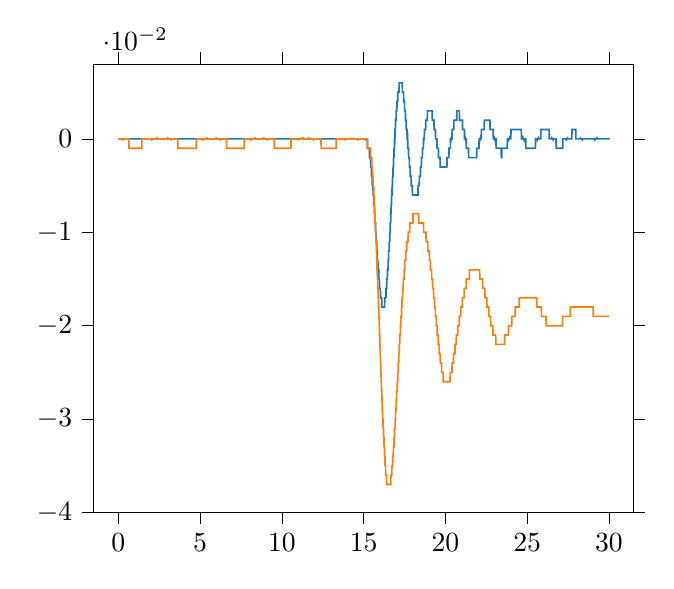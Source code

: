 % This file was created by tikzplotlib v0.9.1.
\begin{tikzpicture}

\definecolor{color0}{rgb}{0.122,0.467,0.706}
\definecolor{color1}{rgb}{1,0.498,0.055}

\begin{axis}[
tick align=outside,
tick pos=both,
x grid style={white!69.02!black},
xmin=-1.5, xmax=31.5,
xtick style={color=black},
y grid style={white!69.02!black},
ymin=-0.04, ymax=0.008,
ytick style={color=black}
]
\addplot [semithick, color0]
table {%
0 0
0.01 0
0.02 0
0.03 0
0.04 0
0.05 0
0.06 0
0.07 0
0.08 0
0.09 0
0.1 0
0.11 0
0.12 0
0.13 0
0.14 0
0.15 0
0.16 0
0.17 0
0.18 0
0.19 0
0.2 0
0.21 0
0.22 0
0.23 0
0.24 0
0.25 0
0.26 0
0.27 0
0.28 0
0.29 0
0.3 0
0.31 0
0.32 0
0.33 0
0.34 0
0.35 0
0.36 0
0.37 0
0.38 0
0.39 0
0.4 0
0.41 0
0.42 0
0.43 0
0.44 0
0.45 0
0.46 0
0.47 0
0.48 0
0.49 0
0.5 0
0.51 0
0.52 0
0.53 0
0.54 0
0.55 0
0.56 0
0.57 0
0.58 0
0.59 0
0.6 0
0.61 0
0.62 0
0.63 0
0.64 0
0.65 0
0.66 0
0.67 0
0.68 0
0.69 0
0.7 0
0.71 0
0.72 0
0.73 0
0.74 0
0.75 0
0.76 0
0.77 0
0.78 0
0.79 0
0.8 0
0.81 0
0.82 0
0.83 0
0.84 0
0.85 0
0.86 0
0.87 0
0.88 0
0.89 0
0.9 0
0.91 0
0.92 0
0.93 0
0.94 0
0.95 0
0.96 0
0.97 0
0.98 0
0.99 0
1 0
1.01 0
1.02 0
1.03 0
1.04 0
1.05 0
1.06 0
1.07 0
1.08 0
1.09 0
1.1 0
1.11 0
1.12 0
1.13 0
1.14 0
1.15 0
1.16 0
1.17 0
1.18 0
1.19 0
1.2 0
1.21 0
1.22 0
1.23 0
1.24 0
1.25 0
1.26 0
1.27 0
1.28 0
1.29 0
1.3 0
1.31 0
1.32 0
1.33 0
1.34 0
1.35 0
1.36 0
1.37 0
1.38 0
1.39 0
1.4 0
1.41 0
1.42 0
1.43 0
1.44 0
1.45 0
1.46 0
1.47 0
1.48 0
1.49 0
1.5 0
1.51 0
1.52 0
1.53 0
1.54 0
1.55 0
1.56 0
1.57 0
1.58 0
1.59 0
1.6 0
1.61 0
1.62 0
1.63 0
1.64 0
1.65 0
1.66 0
1.67 0
1.68 0
1.69 0
1.7 0
1.71 0
1.72 0
1.73 0
1.74 0
1.75 0
1.76 0
1.77 0
1.78 0
1.79 0
1.8 0
1.81 0
1.82 0
1.83 0
1.84 0
1.85 0
1.86 0
1.87 0
1.88 0
1.89 0
1.9 0
1.91 0
1.92 0
1.93 0
1.94 0
1.95 0
1.96 0
1.97 0
1.98 0
1.99 0
2 0
2.01 0
2.02 0
2.03 0
2.04 0
2.05 0
2.06 0
2.07 0
2.08 0
2.09 0
2.1 0
2.11 0
2.12 0
2.13 0
2.14 0
2.15 0
2.16 0
2.17 0
2.18 0
2.19 0
2.2 0
2.21 0
2.22 0
2.23 0
2.24 0
2.25 0
2.26 0
2.27 0
2.28 0
2.29 0
2.3 0
2.31 0
2.32 0
2.33 0
2.34 0
2.35 0
2.36 0
2.37 0
2.38 0
2.39 0
2.4 0
2.41 0
2.42 0
2.43 0
2.44 0
2.45 0
2.46 0
2.47 0
2.48 0
2.49 0
2.5 0
2.51 0
2.52 0
2.53 0
2.54 0
2.55 0
2.56 0
2.57 0
2.58 0
2.59 0
2.6 0
2.61 0
2.62 0
2.63 0
2.64 0
2.65 0
2.66 0
2.67 0
2.68 0
2.69 0
2.7 0
2.71 0
2.72 0
2.73 0
2.74 0
2.75 0
2.76 0
2.77 0
2.78 0
2.79 0
2.8 0
2.81 0
2.82 0
2.83 0
2.84 0
2.85 0
2.86 0
2.87 0
2.88 0
2.89 0
2.9 0
2.91 0
2.92 0
2.93 0
2.94 0
2.95 0
2.96 0
2.97 0
2.98 0
2.99 0
3.0 0
3.01 0
3.02 0
3.03 0
3.04 0
3.05 0
3.06 0
3.07 0
3.08 0
3.09 0
3.1 0
3.11 0
3.12 0
3.13 0
3.14 0
3.15 0
3.16 0
3.17 0
3.18 0
3.19 0
3.2 0
3.21 0
3.22 0
3.23 0
3.24 0
3.25 0
3.26 0
3.27 0
3.28 0
3.29 0
3.3 0
3.31 0
3.32 0
3.33 0
3.34 0
3.35 0
3.36 0
3.37 0
3.38 0
3.39 0
3.4 0
3.41 0
3.42 0
3.43 0
3.44 0
3.45 0
3.46 0
3.47 0
3.48 0
3.49 0
3.5 0
3.51 0
3.52 0
3.53 0
3.54 0
3.55 0
3.56 0
3.57 0
3.58 0
3.59 0
3.6 0
3.61 0
3.62 0
3.63 0
3.64 0
3.65 0
3.66 0
3.67 0
3.68 0
3.69 0
3.7 0
3.71 0
3.72 0
3.73 0
3.74 0
3.75 0
3.76 0
3.77 0
3.78 0
3.79 0
3.8 0
3.81 0
3.82 0
3.83 0
3.84 0
3.85 0
3.86 0
3.87 0
3.88 0
3.89 0
3.9 0
3.91 0
3.92 0
3.93 0
3.94 0
3.95 0
3.96 0
3.97 0
3.98 0
3.99 0
4.0 0
4.01 0
4.02 0
4.03 0
4.04 0
4.05 0
4.06 0
4.07 0
4.08 0
4.09 0
4.1 0
4.11 0
4.12 0
4.13 0
4.14 0
4.15 0
4.16 0
4.17 0
4.18 0
4.19 0
4.2 0
4.21 0
4.22 0
4.23 0
4.24 0
4.25 0
4.26 0
4.27 0
4.28 0
4.29 0
4.3 0
4.31 0
4.32 0
4.33 0
4.34 0
4.35 0
4.36 0
4.37 0
4.38 0
4.39 0
4.4 0
4.41 0
4.42 0
4.43 0
4.44 0
4.45 0
4.46 0
4.47 0
4.48 0
4.49 0
4.5 0
4.51 0
4.52 0
4.53 0
4.54 0
4.55 0
4.56 0
4.57 0
4.58 0
4.59 0
4.6 0
4.61 0
4.62 0
4.63 0
4.64 0
4.65 0
4.66 0
4.67 0
4.68 0
4.69 0
4.7 0
4.71 0
4.72 0
4.73 0
4.74 0
4.75 0
4.76 0
4.77 0
4.78 0
4.79 0
4.8 0
4.81 0
4.82 0
4.83 0
4.84 0
4.85 0
4.86 0
4.87 0
4.88 0
4.89 0
4.9 0
4.91 0
4.92 0
4.93 0
4.94 0
4.95 0
4.96 0
4.97 0
4.98 0
4.99 0
5.0 0
5.01 0
5.02 0
5.03 0
5.04 0
5.05 0
5.06 0
5.07 0
5.08 0
5.09 0
5.1 0
5.11 0
5.12 0
5.13 0
5.14 0
5.15 0
5.16 0
5.17 0
5.18 0
5.19 0
5.2 0
5.21 0
5.22 0
5.23 0
5.24 0
5.25 0
5.26 0
5.27 0
5.28 0
5.29 0
5.3 0
5.31 0
5.32 0
5.33 0
5.34 0
5.35 0
5.36 0
5.37 0
5.38 0
5.39 0
5.4 0
5.41 0
5.42 0
5.43 0
5.44 0
5.45 0
5.46 0
5.47 0
5.48 0
5.49 0
5.5 0
5.51 0
5.52 0
5.53 0
5.54 0
5.55 0
5.56 0
5.57 0
5.58 0
5.59 0
5.6 0
5.61 0
5.62 0
5.63 0
5.64 0
5.65 0
5.66 0
5.67 0
5.68 0
5.69 0
5.7 0
5.71 0
5.72 0
5.73 0
5.74 0
5.75 0
5.76 0
5.77 0
5.78 0
5.79 0
5.8 0
5.81 0
5.82 0
5.83 0
5.84 0
5.85 0
5.86 0
5.87 0
5.88 0
5.89 0
5.9 0
5.91 0
5.92 0
5.93 0
5.94 0
5.95 0
5.96 0
5.97 0
5.98 0
5.99 0
6.0 0
6.01 0
6.02 0
6.03 0
6.04 0
6.05 0
6.06 0
6.07 0
6.08 0
6.09 0
6.1 0
6.11 0
6.12 0
6.13 0
6.14 0
6.15 0
6.16 0
6.17 0
6.18 0
6.19 0
6.2 0
6.21 0
6.22 0
6.23 0
6.24 0
6.25 0
6.26 0
6.27 0
6.28 0
6.29 0
6.3 0
6.31 0
6.32 0
6.33 0
6.34 0
6.35 0
6.36 0
6.37 0
6.38 0
6.39 0
6.4 0
6.41 0
6.42 0
6.43 0
6.44 0
6.45 0
6.46 0
6.47 0
6.48 0
6.49 0
6.5 0
6.51 0
6.52 0
6.53 0
6.54 0
6.55 0
6.56 0
6.57 0
6.58 0
6.59 0
6.6 0
6.61 0
6.62 0
6.63 0
6.64 0
6.65 0
6.66 0
6.67 0
6.68 0
6.69 0
6.7 0
6.71 0
6.72 0
6.73 0
6.74 0
6.75 0
6.76 0
6.77 0
6.78 0
6.79 0
6.8 0
6.81 0
6.82 0
6.83 0
6.84 0
6.85 0
6.86 0
6.87 0
6.88 0
6.89 0
6.9 0
6.91 0
6.92 0
6.93 0
6.94 0
6.95 0
6.96 0
6.97 0
6.98 0
6.99 0
7.0 0
7.01 0
7.02 0
7.03 0
7.04 0
7.05 0
7.06 0
7.07 0
7.08 0
7.09 0
7.1 0
7.11 0
7.12 0
7.13 0
7.14 0
7.15 0
7.16 0
7.17 0
7.18 0
7.19 0
7.2 0
7.21 0
7.22 0
7.23 0
7.24 0
7.25 0
7.26 0
7.27 0
7.28 0
7.29 0
7.3 0
7.31 0
7.32 0
7.33 0
7.34 0
7.35 0
7.36 0
7.37 0
7.38 0
7.39 0
7.4 0
7.41 0
7.42 0
7.43 0
7.44 0
7.45 0
7.46 0
7.47 0
7.48 0
7.49 0
7.5 0
7.51 0
7.52 0
7.53 0
7.54 0
7.55 0
7.56 0
7.57 0
7.58 0
7.59 0
7.6 0
7.61 0
7.62 0
7.63 0
7.64 0
7.65 0
7.66 0
7.67 0
7.68 0
7.69 0
7.7 0
7.71 0
7.72 0
7.73 0
7.74 0
7.75 0
7.76 0
7.77 0
7.78 0
7.79 0
7.8 0
7.81 0
7.82 0
7.83 0
7.84 0
7.85 0
7.86 0
7.87 0
7.88 0
7.89 0
7.9 0
7.91 0
7.92 0
7.93 0
7.94 0
7.95 0
7.96 0
7.97 0
7.98 0
7.99 0
8.0 0
8.01 0
8.02 0
8.03 0
8.04 0
8.05 0
8.06 0
8.07 0
8.08 0
8.09 0
8.1 0
8.11 0
8.12 0
8.13 0
8.14 0
8.15 0
8.16 0
8.17 0
8.18 0
8.19 0
8.2 0
8.21 0
8.22 0
8.23 0
8.24 0
8.25 0
8.26 0
8.27 0
8.28 0
8.29 0
8.3 0
8.31 0
8.32 0
8.33 0
8.34 0
8.35 0
8.36 0
8.37 0
8.38 0
8.39 0
8.4 0
8.41 0
8.42 0
8.43 0
8.44 0
8.45 0
8.46 0
8.47 0
8.48 0
8.49 0
8.5 0
8.51 0
8.52 0
8.53 0
8.54 0
8.55 0
8.56 0
8.57 0
8.58 0
8.59 0
8.6 0
8.61 0
8.62 0
8.63 0
8.64 0
8.65 0
8.66 0
8.67 0
8.68 0
8.69 0
8.7 0
8.71 0
8.72 0
8.73 0
8.74 0
8.75 0
8.76 0
8.77 0
8.78 0
8.79 0
8.8 0
8.81 0
8.82 0
8.83 0
8.84 0
8.85 0
8.86 0
8.87 0
8.88 0
8.89 0
8.9 0
8.91 0
8.92 0
8.93 0
8.94 0
8.95 0
8.96 0
8.97 0
8.98 0
8.99 0
9.0 0
9.01 0
9.02 0
9.03 0
9.04 0
9.05 0
9.06 0
9.07 0
9.08 0
9.09 0
9.1 0
9.11 0
9.12 0
9.13 0
9.14 0
9.15 0
9.16 0
9.17 0
9.18 0
9.19 0
9.2 0
9.21 0
9.22 0
9.23 0
9.24 0
9.25 0
9.26 0
9.27 0
9.28 0
9.29 0
9.3 0
9.31 0
9.32 0
9.33 0
9.34 0
9.35 0
9.36 0
9.37 0
9.38 0
9.39 0
9.4 0
9.41 0
9.42 0
9.43 0
9.44 0
9.45 0
9.46 0
9.47 0
9.48 0
9.49 0
9.5 0
9.51 0
9.52 0
9.53 0
9.54 0
9.55 0
9.56 0
9.57 0
9.58 0
9.59 0
9.6 0
9.61 0
9.62 0
9.63 0
9.64 0
9.65 0
9.66 0
9.67 0
9.68 0
9.69 0
9.7 0
9.71 0
9.72 0
9.73 0
9.74 0
9.75 0
9.76 0
9.77 0
9.78 0
9.79 0
9.8 0
9.81 0
9.82 0
9.83 0
9.84 0
9.85 0
9.86 0
9.87 0
9.88 0
9.89 0
9.9 0
9.91 0
9.92 0
9.93 0
9.94 0
9.95 0
9.96 0
9.97 0
9.98 0
9.99 0
10.0 0
10.01 0
10.02 0
10.03 0
10.04 0
10.05 0
10.06 0
10.07 0
10.08 0
10.09 0
10.1 0
10.11 0
10.12 0
10.13 0
10.14 0
10.15 0
10.16 0
10.17 0
10.18 0
10.19 0
10.2 0
10.21 0
10.22 0
10.23 0
10.24 0
10.25 0
10.26 0
10.27 0
10.28 0
10.29 0
10.3 0
10.31 0
10.32 0
10.33 0
10.34 0
10.35 0
10.36 0
10.37 0
10.38 0
10.39 0
10.4 0
10.41 0
10.42 0
10.43 0
10.44 0
10.45 0
10.46 0
10.47 0
10.48 0
10.49 0
10.5 0
10.51 0
10.52 0
10.53 0
10.54 0
10.55 0
10.56 0
10.57 0
10.58 0
10.59 0
10.6 0
10.61 0
10.62 0
10.63 0
10.64 0
10.65 0
10.66 0
10.67 0
10.68 0
10.69 0
10.7 0
10.71 0
10.72 0
10.73 0
10.74 0
10.75 0
10.76 0
10.77 0
10.78 0
10.79 0
10.8 0
10.81 0
10.82 0
10.83 0
10.84 0
10.85 0
10.86 0
10.87 0
10.88 0
10.89 0
10.9 0
10.91 0
10.92 0
10.93 0
10.94 0
10.95 0
10.96 0
10.97 0
10.98 0
10.99 0
11.0 0
11.01 0
11.02 0
11.03 0
11.04 0
11.05 0
11.06 0
11.07 0
11.08 0
11.09 0
11.1 0
11.11 0
11.12 0
11.13 0
11.14 0
11.15 0
11.16 0
11.17 0
11.18 0
11.19 0
11.2 0
11.21 0
11.22 0
11.23 0
11.24 0
11.25 0
11.26 0
11.27 0
11.28 0
11.29 0
11.3 0
11.31 0
11.32 0
11.33 0
11.34 0
11.35 0
11.36 0
11.37 0
11.38 0
11.39 0
11.4 0
11.41 0
11.42 0
11.43 0
11.44 0
11.45 0
11.46 0
11.47 0
11.48 0
11.49 0
11.5 0
11.51 0
11.52 0
11.53 0
11.54 0
11.55 0
11.56 0
11.57 0
11.58 0
11.59 0
11.6 0
11.61 0
11.62 0
11.63 0
11.64 0
11.65 0
11.66 0
11.67 0
11.68 0
11.69 0
11.7 0
11.71 0
11.72 0
11.73 0
11.74 0
11.75 0
11.76 0
11.77 0
11.78 0
11.79 0
11.8 0
11.81 0
11.82 0
11.83 0
11.84 0
11.85 0
11.86 0
11.87 0
11.88 0
11.89 0
11.9 0
11.91 0
11.92 0
11.93 0
11.94 0
11.95 0
11.96 0
11.97 0
11.98 0
11.99 0
12.0 0
12.01 0
12.02 0
12.03 0
12.04 0
12.05 0
12.06 0
12.07 0
12.08 0
12.09 0
12.1 0
12.11 0
12.12 0
12.13 0
12.14 0
12.15 0
12.16 0
12.17 0
12.18 0
12.19 0
12.2 0
12.21 0
12.22 0
12.23 0
12.24 0
12.25 0
12.26 0
12.27 0
12.28 0
12.29 0
12.3 0
12.31 0
12.32 0
12.33 0
12.34 0
12.35 0
12.36 0
12.37 0
12.38 0
12.39 0
12.4 0
12.41 0
12.42 0
12.43 0
12.44 0
12.45 0
12.46 0
12.47 0
12.48 0
12.49 0
12.5 0
12.51 0
12.52 0
12.53 0
12.54 0
12.55 0
12.56 0
12.57 0
12.58 0
12.59 0
12.6 0
12.61 0
12.62 0
12.63 0
12.64 0
12.65 0
12.66 0
12.67 0
12.68 0
12.69 0
12.7 0
12.71 0
12.72 0
12.73 0
12.74 0
12.75 0
12.76 0
12.77 0
12.78 0
12.79 0
12.8 0
12.81 0
12.82 0
12.83 0
12.84 0
12.85 0
12.86 0
12.87 0
12.88 0
12.89 0
12.9 0
12.91 0
12.92 0
12.93 0
12.94 0
12.95 0
12.96 0
12.97 0
12.98 0
12.99 0
13.0 0
13.01 0
13.02 0
13.03 0
13.04 0
13.05 0
13.06 0
13.07 0
13.08 0
13.09 0
13.1 0
13.11 0
13.12 0
13.13 0
13.14 0
13.15 0
13.16 0
13.17 0
13.18 0
13.19 0
13.2 0
13.21 0
13.22 0
13.23 0
13.24 0
13.25 0
13.26 0
13.27 0
13.28 0
13.29 0
13.3 0
13.31 0
13.32 0
13.33 0
13.34 0
13.35 0
13.36 0
13.37 0
13.38 0
13.39 0
13.4 0
13.41 0
13.42 0
13.43 0
13.44 0
13.45 0
13.46 0
13.47 0
13.48 0
13.49 0
13.5 0
13.51 0
13.52 0
13.53 0
13.54 0
13.55 0
13.56 0
13.57 0
13.58 0
13.59 0
13.6 0
13.61 0
13.62 0
13.63 0
13.64 0
13.65 0
13.66 0
13.67 0
13.68 0
13.69 0
13.7 0
13.71 0
13.72 0
13.73 0
13.74 0
13.75 0
13.76 0
13.77 0
13.78 0
13.79 0
13.8 0
13.81 0
13.82 0
13.83 0
13.84 0
13.85 0
13.86 0
13.87 0
13.88 0
13.89 0
13.9 0
13.91 0
13.92 0
13.93 0
13.94 0
13.95 0
13.96 0
13.97 0
13.98 0
13.99 0
14.0 0
14.01 0
14.02 0
14.03 0
14.04 0
14.05 0
14.06 0
14.07 0
14.08 0
14.09 0
14.1 0
14.11 0
14.12 0
14.13 0
14.14 0
14.15 0
14.16 0
14.17 0
14.18 0
14.19 0
14.2 0
14.21 0
14.22 0
14.23 0
14.24 0
14.25 0
14.26 0
14.27 0
14.28 0
14.29 0
14.3 0
14.31 0
14.32 0
14.33 0
14.34 0
14.35 0
14.36 0
14.37 0
14.38 0
14.39 0
14.4 0
14.41 0
14.42 0
14.43 0
14.44 0
14.45 0
14.46 0
14.47 0
14.48 0
14.49 0
14.5 0
14.51 0
14.52 0
14.53 0
14.54 0
14.55 0
14.56 0
14.57 0
14.58 0
14.59 0
14.6 0
14.61 0
14.62 0
14.63 0
14.64 0
14.65 0
14.66 0
14.67 0
14.68 0
14.69 0
14.7 0
14.71 0
14.72 0
14.73 0
14.74 0
14.75 0
14.76 0
14.77 0
14.78 0
14.79 0
14.8 0
14.81 0
14.82 0
14.83 0
14.84 0
14.85 0
14.86 0
14.87 0
14.88 0
14.89 0
14.9 0
14.91 0
14.92 0
14.93 0
14.94 0
14.95 0
14.96 0
14.97 0
14.98 0
14.99 0
15.0 0
15.01 -3.769e-08
15.02 -3.035e-07
15.03 -1.022e-06
15.04 -2.417e-06
15.05 -4.713e-06
15.06 -8.134e-06
15.07 -1.29e-05
15.08 -1.923e-05
15.09 -2.735e-05
15.1 -3.747e-05
15.11 -4.979e-05
15.12 -6.454e-05
15.13 -8.192e-05
15.14 -0.0
15.15 -0.0
15.16 -0.0
15.17 -0.0
15.18 -0.0
15.19 -0.0
15.2 -0.0
15.21 -0.0
15.22 -0.0
15.23 -0.0
15.24 -0.001
15.25 -0.001
15.26 -0.001
15.27 -0.001
15.28 -0.001
15.29 -0.001
15.3 -0.001
15.31 -0.001
15.32 -0.001
15.33 -0.001
15.34 -0.001
15.35 -0.001
15.36 -0.002
15.37 -0.002
15.38 -0.002
15.39 -0.002
15.4 -0.002
15.41 -0.002
15.42 -0.002
15.43 -0.003
15.44 -0.003
15.45 -0.003
15.46 -0.003
15.47 -0.003
15.48 -0.004
15.49 -0.004
15.5 -0.004
15.51 -0.004
15.52 -0.004
15.53 -0.005
15.54 -0.005
15.55 -0.005
15.56 -0.005
15.57 -0.005
15.58 -0.006
15.59 -0.006
15.6 -0.006
15.61 -0.006
15.62 -0.007
15.63 -0.007
15.64 -0.007
15.65 -0.007
15.66 -0.008
15.67 -0.008
15.68 -0.008
15.69 -0.008
15.7 -0.009
15.71 -0.009
15.72 -0.009
15.73 -0.01
15.74 -0.01
15.75 -0.01
15.76 -0.01
15.77 -0.011
15.78 -0.011
15.79 -0.011
15.8 -0.011
15.81 -0.012
15.82 -0.012
15.83 -0.012
15.84 -0.013
15.85 -0.013
15.86 -0.013
15.87 -0.013
15.88 -0.014
15.89 -0.014
15.9 -0.014
15.91 -0.014
15.92 -0.014
15.93 -0.015
15.94 -0.015
15.95 -0.015
15.96 -0.015
15.97 -0.016
15.98 -0.016
15.99 -0.016
16.0 -0.016
16.01 -0.016
16.02 -0.016
16.03 -0.017
16.04 -0.017
16.05 -0.017
16.06 -0.017
16.07 -0.017
16.08 -0.017
16.09 -0.017
16.1 -0.017
16.11 -0.018
16.12 -0.018
16.13 -0.018
16.14 -0.018
16.15 -0.018
16.16 -0.018
16.17 -0.018
16.18 -0.018
16.19 -0.018
16.2 -0.018
16.21 -0.018
16.22 -0.018
16.23 -0.018
16.24 -0.018
16.25 -0.018
16.26 -0.018
16.27 -0.018
16.28 -0.018
16.29 -0.017
16.3 -0.017
16.31 -0.017
16.32 -0.017
16.33 -0.017
16.34 -0.017
16.35 -0.017
16.36 -0.017
16.37 -0.016
16.38 -0.016
16.39 -0.016
16.4 -0.016
16.41 -0.016
16.42 -0.015
16.43 -0.015
16.44 -0.015
16.45 -0.015
16.46 -0.014
16.47 -0.014
16.48 -0.014
16.49 -0.014
16.5 -0.013
16.51 -0.013
16.52 -0.013
16.53 -0.012
16.54 -0.012
16.55 -0.012
16.56 -0.012
16.57 -0.011
16.58 -0.011
16.59 -0.011
16.6 -0.01
16.61 -0.01
16.62 -0.01
16.63 -0.009
16.64 -0.009
16.65 -0.009
16.66 -0.008
16.67 -0.008
16.68 -0.007
16.69 -0.007
16.7 -0.007
16.71 -0.006
16.72 -0.006
16.73 -0.006
16.74 -0.005
16.75 -0.005
16.76 -0.005
16.77 -0.004
16.78 -0.004
16.79 -0.004
16.8 -0.003
16.81 -0.003
16.82 -0.003
16.83 -0.002
16.84 -0.002
16.85 -0.002
16.86 -0.001
16.87 -0.001
16.88 -0.001
16.89 -0.0
16.9 5.663e-05
16.91 0.0
16.92 0.001
16.93 0.001
16.94 0.001
16.95 0.002
16.96 0.002
16.97 0.002
16.98 0.002
16.99 0.003
17.0 0.003
17.01 0.003
17.02 0.003
17.03 0.003
17.04 0.004
17.05 0.004
17.06 0.004
17.07 0.004
17.08 0.004
17.09 0.005
17.1 0.005
17.11 0.005
17.12 0.005
17.13 0.005
17.14 0.005
17.15 0.005
17.16 0.005
17.17 0.006
17.18 0.006
17.19 0.006
17.2 0.006
17.21 0.006
17.22 0.006
17.23 0.006
17.24 0.006
17.25 0.006
17.26 0.006
17.27 0.006
17.28 0.006
17.29 0.006
17.3 0.006
17.31 0.006
17.32 0.006
17.33 0.006
17.34 0.006
17.35 0.006
17.36 0.006
17.37 0.005
17.38 0.005
17.39 0.005
17.4 0.005
17.41 0.005
17.42 0.005
17.43 0.005
17.44 0.005
17.45 0.004
17.46 0.004
17.47 0.004
17.48 0.004
17.49 0.004
17.5 0.004
17.51 0.003
17.52 0.003
17.53 0.003
17.54 0.003
17.55 0.003
17.56 0.002
17.57 0.002
17.58 0.002
17.59 0.002
17.6 0.002
17.61 0.001
17.62 0.001
17.63 0.001
17.64 0.001
17.65 0.001
17.66 0.0
17.67 0.0
17.68 -7.181e-05
17.69 -0.0
17.7 -0.001
17.71 -0.001
17.72 -0.001
17.73 -0.001
17.74 -0.001
17.75 -0.002
17.76 -0.002
17.77 -0.002
17.78 -0.002
17.79 -0.002
17.8 -0.003
17.81 -0.003
17.82 -0.003
17.83 -0.003
17.84 -0.003
17.85 -0.004
17.86 -0.004
17.87 -0.004
17.88 -0.004
17.89 -0.004
17.9 -0.004
17.91 -0.005
17.92 -0.005
17.93 -0.005
17.94 -0.005
17.95 -0.005
17.96 -0.005
17.97 -0.005
17.98 -0.006
17.99 -0.006
18 -0.006
18.01 -0.006
18.02 -0.006
18.03 -0.006
18.04 -0.006
18.05 -0.006
18.06 -0.006
18.07 -0.006
18.08 -0.006
18.09 -0.006
18.1 -0.006
18.11 -0.006
18.12 -0.006
18.13 -0.006
18.14 -0.006
18.15 -0.006
18.16 -0.006
18.17 -0.006
18.18 -0.006
18.19 -0.006
18.2 -0.006
18.21 -0.006
18.22 -0.006
18.23 -0.006
18.24 -0.006
18.25 -0.006
18.26 -0.006
18.27 -0.006
18.28 -0.006
18.29 -0.006
18.3 -0.006
18.31 -0.006
18.32 -0.006
18.33 -0.005
18.34 -0.005
18.35 -0.005
18.36 -0.005
18.37 -0.005
18.38 -0.005
18.39 -0.005
18.4 -0.005
18.41 -0.004
18.42 -0.004
18.43 -0.004
18.44 -0.004
18.45 -0.004
18.46 -0.004
18.47 -0.004
18.48 -0.003
18.49 -0.003
18.5 -0.003
18.51 -0.003
18.52 -0.003
18.53 -0.003
18.54 -0.002
18.55 -0.002
18.56 -0.002
18.57 -0.002
18.58 -0.002
18.59 -0.002
18.6 -0.001
18.61 -0.001
18.62 -0.001
18.63 -0.001
18.64 -0.001
18.65 -0.001
18.66 -0.0
18.67 -0.0
18.68 -9.871e-05
18.69 5.541e-05
18.7 0.0
18.71 0.0
18.72 0.001
18.73 0.001
18.74 0.001
18.75 0.001
18.76 0.001
18.77 0.001
18.78 0.001
18.79 0.001
18.8 0.002
18.81 0.002
18.82 0.002
18.83 0.002
18.84 0.002
18.85 0.002
18.86 0.002
18.87 0.002
18.88 0.002
18.89 0.002
18.9 0.003
18.91 0.003
18.92 0.003
18.93 0.003
18.94 0.003
18.95 0.003
18.96 0.003
18.97 0.003
18.98 0.003
18.99 0.003
19.0 0.003
19.01 0.003
19.02 0.003
19.03 0.003
19.04 0.003
19.05 0.003
19.06 0.003
19.07 0.003
19.08 0.003
19.09 0.003
19.1 0.003
19.11 0.003
19.12 0.003
19.13 0.003
19.14 0.003
19.15 0.003
19.16 0.003
19.17 0.003
19.18 0.003
19.19 0.003
19.2 0.002
19.21 0.002
19.22 0.002
19.23 0.002
19.24 0.002
19.25 0.002
19.26 0.002
19.27 0.002
19.28 0.002
19.29 0.002
19.3 0.002
19.31 0.001
19.32 0.001
19.33 0.001
19.34 0.001
19.35 0.001
19.36 0.001
19.37 0.001
19.38 0.001
19.39 0.001
19.4 0.0
19.41 0.0
19.42 0.0
19.43 0.0
19.44 8.296e-06
19.45 -0.0
19.46 -0.0
19.47 -0.0
19.48 -0.0
19.49 -0.001
19.5 -0.001
19.51 -0.001
19.52 -0.001
19.53 -0.001
19.54 -0.001
19.55 -0.001
19.56 -0.001
19.57 -0.001
19.58 -0.002
19.59 -0.002
19.6 -0.002
19.61 -0.002
19.62 -0.002
19.63 -0.002
19.64 -0.002
19.65 -0.002
19.66 -0.002
19.67 -0.002
19.68 -0.003
19.69 -0.003
19.7 -0.003
19.71 -0.003
19.72 -0.003
19.73 -0.003
19.74 -0.003
19.75 -0.003
19.76 -0.003
19.77 -0.003
19.78 -0.003
19.79 -0.003
19.8 -0.003
19.81 -0.003
19.82 -0.003
19.83 -0.003
19.84 -0.003
19.85 -0.003
19.86 -0.003
19.87 -0.003
19.88 -0.003
19.89 -0.003
19.9 -0.003
19.91 -0.003
19.92 -0.003
19.93 -0.003
19.94 -0.003
19.95 -0.003
19.96 -0.003
19.97 -0.003
19.98 -0.003
19.99 -0.003
20.0 -0.003
20.01 -0.003
20.02 -0.003
20.03 -0.003
20.04 -0.003
20.05 -0.003
20.06 -0.003
20.07 -0.003
20.08 -0.003
20.09 -0.003
20.1 -0.002
20.11 -0.002
20.12 -0.002
20.13 -0.002
20.14 -0.002
20.15 -0.002
20.16 -0.002
20.17 -0.002
20.18 -0.002
20.19 -0.002
20.2 -0.002
20.21 -0.002
20.22 -0.001
20.23 -0.001
20.24 -0.001
20.25 -0.001
20.26 -0.001
20.27 -0.001
20.28 -0.001
20.29 -0.001
20.3 -0.001
20.31 -0.0
20.32 -0.0
20.33 -0.0
20.34 -0.0
20.35 -5.32e-05
20.36 5.146e-05
20.37 0.0
20.38 0.0
20.39 0.0
20.4 0.0
20.41 0.001
20.42 0.001
20.43 0.001
20.44 0.001
20.45 0.001
20.46 0.001
20.47 0.001
20.48 0.001
20.49 0.001
20.5 0.001
20.51 0.001
20.52 0.002
20.53 0.002
20.54 0.002
20.55 0.002
20.56 0.002
20.57 0.002
20.58 0.002
20.59 0.002
20.6 0.002
20.61 0.002
20.62 0.002
20.63 0.002
20.64 0.002
20.65 0.002
20.66 0.002
20.67 0.002
20.68 0.002
20.69 0.002
20.7 0.003
20.71 0.003
20.72 0.003
20.73 0.003
20.74 0.003
20.75 0.003
20.76 0.003
20.77 0.003
20.78 0.003
20.79 0.003
20.8 0.003
20.81 0.003
20.82 0.003
20.83 0.003
20.84 0.003
20.85 0.003
20.86 0.002
20.87 0.002
20.88 0.002
20.89 0.002
20.9 0.002
20.91 0.002
20.92 0.002
20.93 0.002
20.94 0.002
20.95 0.002
20.96 0.002
20.97 0.002
20.98 0.002
20.99 0.002
21.0 0.002
21.01 0.002
21.02 0.002
21.03 0.002
21.04 0.002
21.05 0.001
21.06 0.001
21.07 0.001
21.08 0.001
21.09 0.001
21.1 0.001
21.11 0.001
21.12 0.001
21.13 0.001
21.14 0.001
21.15 0.001
21.16 0.001
21.17 0.0
21.18 0.0
21.19 0.0
21.2 0.0
21.21 9.389e-05
21.22 6.079e-06
21.23 -8.148e-05
21.24 -0.0
21.25 -0.0
21.26 -0.0
21.27 -0.0
21.28 -0.001
21.29 -0.001
21.3 -0.001
21.31 -0.001
21.32 -0.001
21.33 -0.001
21.34 -0.001
21.35 -0.001
21.36 -0.001
21.37 -0.001
21.38 -0.001
21.39 -0.001
21.4 -0.001
21.41 -0.001
21.42 -0.002
21.43 -0.002
21.44 -0.002
21.45 -0.002
21.46 -0.002
21.47 -0.002
21.48 -0.002
21.49 -0.002
21.5 -0.002
21.51 -0.002
21.52 -0.002
21.53 -0.002
21.54 -0.002
21.55 -0.002
21.56 -0.002
21.57 -0.002
21.58 -0.002
21.59 -0.002
21.6 -0.002
21.61 -0.002
21.62 -0.002
21.63 -0.002
21.64 -0.002
21.65 -0.002
21.66 -0.002
21.67 -0.002
21.68 -0.002
21.69 -0.002
21.7 -0.002
21.71 -0.002
21.72 -0.002
21.73 -0.002
21.74 -0.002
21.75 -0.002
21.76 -0.002
21.77 -0.002
21.78 -0.002
21.79 -0.002
21.8 -0.002
21.81 -0.002
21.82 -0.002
21.83 -0.002
21.84 -0.002
21.85 -0.002
21.86 -0.002
21.87 -0.002
21.88 -0.002
21.89 -0.002
21.9 -0.002
21.91 -0.002
21.92 -0.001
21.93 -0.001
21.94 -0.001
21.95 -0.001
21.96 -0.001
21.97 -0.001
21.98 -0.001
21.99 -0.001
22.0 -0.001
22.01 -0.001
22.02 -0.001
22.03 -0.001
22.04 -0.001
22.05 -0.001
22.06 -0.0
22.07 -0.0
22.08 -0.0
22.09 -0.0
22.1 -0.0
22.11 -0.0
22.12 -4.991e-05
22.13 2.285e-05
22.14 9.521e-05
22.15 0.0
22.16 0.0
22.17 0.0
22.18 0.0
22.19 0.0
22.2 0.001
22.21 0.001
22.22 0.001
22.23 0.001
22.24 0.001
22.25 0.001
22.26 0.001
22.27 0.001
22.28 0.001
22.29 0.001
22.3 0.001
22.31 0.001
22.32 0.001
22.33 0.001
22.34 0.001
22.35 0.001
22.36 0.001
22.37 0.001
22.38 0.002
22.39 0.002
22.4 0.002
22.41 0.002
22.42 0.002
22.43 0.002
22.44 0.002
22.45 0.002
22.46 0.002
22.47 0.002
22.48 0.002
22.49 0.002
22.5 0.002
22.51 0.002
22.52 0.002
22.53 0.002
22.54 0.002
22.55 0.002
22.56 0.002
22.57 0.002
22.58 0.002
22.59 0.002
22.6 0.002
22.61 0.002
22.62 0.002
22.63 0.002
22.64 0.002
22.65 0.002
22.66 0.002
22.67 0.002
22.68 0.002
22.69 0.002
22.7 0.002
22.71 0.002
22.72 0.002
22.73 0.001
22.74 0.001
22.75 0.001
22.76 0.001
22.77 0.001
22.78 0.001
22.79 0.001
22.8 0.001
22.81 0.001
22.82 0.001
22.83 0.001
22.84 0.001
22.85 0.001
22.86 0.001
22.87 0.001
22.88 0.001
22.89 0.001
22.9 0.001
22.91 0.001
22.92 0.001
22.93 0.0
22.94 0.0
22.95 0.0
22.96 0.0
22.97 0.0
22.98 0.0
22.99 0.0
23.0 4.517e-05
23.01 -1.366e-05
23.02 -7.222e-05
23.03 -0.0
23.04 -0.0
23.05 -0.0
23.06 -0.0
23.07 -0.0
23.08 -0.0
23.09 -0.0
23.1 -0.001
23.11 -0.001
23.12 -0.001
23.13 -0.001
23.14 -0.001
23.15 -0.001
23.16 -0.001
23.17 -0.001
23.18 -0.001
23.19 -0.001
23.2 -0.001
23.21 -0.001
23.22 -0.001
23.23 -0.001
23.24 -0.001
23.25 -0.001
23.26 -0.001
23.27 -0.001
23.28 -0.001
23.29 -0.001
23.3 -0.001
23.31 -0.001
23.32 -0.001
23.33 -0.001
23.34 -0.001
23.35 -0.001
23.36 -0.001
23.37 -0.001
23.38 -0.001
23.39 -0.001
23.4 -0.001
23.41 -0.001
23.42 -0.002
23.43 -0.002
23.44 -0.002
23.45 -0.001
23.46 -0.001
23.47 -0.001
23.48 -0.001
23.49 -0.001
23.5 -0.001
23.51 -0.001
23.52 -0.001
23.53 -0.001
23.54 -0.001
23.55 -0.001
23.56 -0.001
23.57 -0.001
23.58 -0.001
23.59 -0.001
23.6 -0.001
23.61 -0.001
23.62 -0.001
23.63 -0.001
23.64 -0.001
23.65 -0.001
23.66 -0.001
23.67 -0.001
23.68 -0.001
23.69 -0.001
23.7 -0.001
23.71 -0.001
23.72 -0.001
23.73 -0.001
23.74 -0.001
23.75 -0.001
23.76 -0.001
23.77 -0.001
23.78 -0.001
23.79 -0.0
23.8 -0.0
23.81 -0.0
23.82 -0.0
23.83 -0.0
23.84 -0.0
23.85 -0.0
23.86 -0.0
23.87 -0.0
23.88 -6.815e-05
23.89 -2.013e-05
23.9 2.768e-05
23.91 7.524e-05
23.92 0.0
23.93 0.0
23.94 0.0
23.95 0.0
23.96 0.0
23.97 0.0
23.98 0.0
23.99 0.0
24.0 0.0
24.01 0.001
24.02 0.001
24.03 0.001
24.04 0.001
24.05 0.001
24.06 0.001
24.07 0.001
24.08 0.001
24.09 0.001
24.1 0.001
24.11 0.001
24.12 0.001
24.13 0.001
24.14 0.001
24.15 0.001
24.16 0.001
24.17 0.001
24.18 0.001
24.19 0.001
24.2 0.001
24.21 0.001
24.22 0.001
24.23 0.001
24.24 0.001
24.25 0.001
24.26 0.001
24.27 0.001
24.28 0.001
24.29 0.001
24.3 0.001
24.31 0.001
24.32 0.001
24.33 0.001
24.34 0.001
24.35 0.001
24.36 0.001
24.37 0.001
24.38 0.001
24.39 0.001
24.4 0.001
24.41 0.001
24.42 0.001
24.43 0.001
24.44 0.001
24.45 0.001
24.46 0.001
24.47 0.001
24.48 0.001
24.49 0.001
24.5 0.001
24.51 0.001
24.52 0.001
24.53 0.001
24.54 0.001
24.55 0.001
24.56 0.001
24.57 0.001
24.58 0.001
24.59 0.001
24.6 0.001
24.61 0.001
24.62 0.001
24.63 0.001
24.64 0.001
24.65 0.0
24.66 0.0
24.67 0.0
24.68 0.0
24.69 0.0
24.7 0.0
24.71 0.0
24.72 0.0
24.73 0.0
24.74 0.0
24.75 9.871e-05
24.76 5.941e-05
24.77 2.02e-05
24.78 -1.886e-05
24.79 -5.773e-05
24.8 -9.635e-05
24.81 -0.0
24.82 -0.0
24.83 -0.0
24.84 -0.0
24.85 -0.0
24.86 -0.0
24.87 -0.0
24.88 -0.0
24.89 -0.0
24.9 -0.0
24.91 -0.0
24.92 -0.001
24.93 -0.001
24.94 -0.001
24.95 -0.001
24.96 -0.001
24.97 -0.001
24.98 -0.001
24.99 -0.001
25.0 -0.001
25.01 -0.001
25.02 -0.001
25.03 -0.001
25.04 -0.001
25.05 -0.001
25.06 -0.001
25.07 -0.001
25.08 -0.001
25.09 -0.001
25.1 -0.001
25.11 -0.001
25.12 -0.001
25.13 -0.001
25.14 -0.001
25.15 -0.001
25.16 -0.001
25.17 -0.001
25.18 -0.001
25.19 -0.001
25.2 -0.001
25.21 -0.001
25.22 -0.001
25.23 -0.001
25.24 -0.001
25.25 -0.001
25.26 -0.001
25.27 -0.001
25.28 -0.001
25.29 -0.001
25.3 -0.001
25.31 -0.001
25.32 -0.001
25.33 -0.001
25.34 -0.001
25.35 -0.001
25.36 -0.001
25.37 -0.001
25.38 -0.001
25.39 -0.001
25.4 -0.001
25.41 -0.001
25.42 -0.001
25.43 -0.001
25.44 -0.001
25.45 -0.001
25.46 -0.001
25.47 -0.001
25.48 -0.001
25.49 -0.001
25.5 -0.001
25.51 -0.0
25.52 -0.0
25.53 -0.0
25.54 -0.0
25.55 -0.0
25.56 -0.0
25.57 -0.0
25.58 -0.0
25.59 -0.0
25.6 -0.0
25.61 -0.0
25.62 -0.0
25.63 -9.715e-05
25.64 -6.49e-05
25.65 -3.272e-05
25.66 -6.448e-07
25.67 3.129e-05
25.68 6.303e-05
25.69 9.456e-05
25.7 0.0
25.71 0.0
25.72 0.0
25.73 0.0
25.74 0.0
25.75 0.0
25.76 0.0
25.77 0.0
25.78 0.0
25.79 0.0
25.8 0.0
25.81 0.0
25.82 0.0
25.83 0.0
25.84 0.001
25.85 0.001
25.86 0.001
25.87 0.001
25.88 0.001
25.89 0.001
25.9 0.001
25.91 0.001
25.92 0.001
25.93 0.001
25.94 0.001
25.95 0.001
25.96 0.001
25.97 0.001
25.98 0.001
25.99 0.001
26.0 0.001
26.01 0.001
26.02 0.001
26.03 0.001
26.04 0.001
26.05 0.001
26.06 0.001
26.07 0.001
26.08 0.001
26.09 0.001
26.1 0.001
26.11 0.001
26.12 0.001
26.13 0.001
26.14 0.001
26.15 0.001
26.16 0.001
26.17 0.001
26.18 0.001
26.19 0.001
26.2 0.001
26.21 0.001
26.22 0.001
26.23 0.001
26.24 0.001
26.25 0.001
26.26 0.001
26.27 0.001
26.28 0.001
26.29 0.001
26.3 0.001
26.31 0.001
26.32 0.001
26.33 0.001
26.34 0.001
26.35 0.0
26.36 0.0
26.37 0.0
26.38 0.0
26.39 0.0
26.4 0.0
26.41 0.0
26.42 0.0
26.43 0.0
26.44 0.0
26.45 0.0
26.46 0.0
26.47 0.0
26.48 0.0
26.49 0.0
26.5 0.0
26.51 9.096e-05
26.52 6.458e-05
26.53 3.823e-05
26.54 1.195e-05
26.55 -1.423e-05
26.56 -4.027e-05
26.57 -6.614e-05
26.58 -9.181e-05
26.59 -0.0
26.6 -0.0
26.61 -0.0
26.62 -0.0
26.63 -0.0
26.64 -0.0
26.65 -0.0
26.66 -0.0
26.67 -0.0
26.68 -0.0
26.69 -0.0
26.7 -0.0
26.71 -0.0
26.72 -0.0
26.73 -0.0
26.74 -0.0
26.75 -0.0
26.76 -0.0
26.77 -0.001
26.78 -0.001
26.79 -0.001
26.8 -0.001
26.81 -0.001
26.82 -0.001
26.83 -0.001
26.84 -0.001
26.85 -0.001
26.86 -0.001
26.87 -0.001
26.88 -0.001
26.89 -0.001
26.9 -0.001
26.91 -0.001
26.92 -0.001
26.93 -0.001
26.94 -0.001
26.95 -0.001
26.96 -0.001
26.97 -0.001
26.98 -0.001
26.99 -0.001
27.0 -0.001
27.01 -0.001
27.02 -0.001
27.03 -0.001
27.04 -0.001
27.05 -0.001
27.06 -0.001
27.07 -0.001
27.08 -0.001
27.09 -0.001
27.1 -0.001
27.11 -0.001
27.12 -0.001
27.13 -0.001
27.14 -0.001
27.15 -0.001
27.16 -0.001
27.17 -0.001
27.18 -0.0
27.19 -0.0
27.2 -0.0
27.21 -0.0
27.22 -0.0
27.23 -0.0
27.24 -0.0
27.25 -0.0
27.26 -0.0
27.27 -0.0
27.28 -0.0
27.29 -0.0
27.3 -0.0
27.31 -0.0
27.32 -0.0
27.33 -0.0
27.34 -0.0
27.35 -0.0
27.36 -0.0
27.37 -0.0
27.38 -0.0
27.39 -8.543e-05
27.4 -6.386e-05
27.41 -4.231e-05
27.42 -2.081e-05
27.43 6.242e-07
27.44 2.196e-05
27.45 4.317e-05
27.46 6.422e-05
27.47 8.51e-05
27.48 0.0
27.49 0.0
27.5 0.0
27.51 0.0
27.52 0.0
27.53 0.0
27.54 0.0
27.55 0.0
27.56 0.0
27.57 0.0
27.58 0.0
27.59 0.0
27.6 0.0
27.61 0.0
27.62 0.0
27.63 0.0
27.64 0.0
27.65 0.0
27.66 0.0
27.67 0.0
27.68 0.0
27.69 0.0
27.7 0.0
27.71 0.0
27.72 0.0
27.73 0.0
27.74 0.001
27.75 0.001
27.76 0.001
27.77 0.001
27.78 0.001
27.79 0.001
27.8 0.001
27.81 0.001
27.82 0.001
27.83 0.001
27.84 0.001
27.85 0.001
27.86 0.001
27.87 0.001
27.88 0.001
27.89 0.001
27.9 0.001
27.91 0.001
27.92 0.001
27.93 0.001
27.94 0.001
27.95 0.001
27.96 0.001
27.97 0.001
27.98 0.0
27.99 0.0
28.0 0.0
28.01 0.0
28.02 0.0
28.03 0.0
28.04 0.0
28.05 0.0
28.06 0.0
28.07 0.0
28.08 0.0
28.09 0.0
28.1 0.0
28.11 0.0
28.12 0.0
28.13 0.0
28.14 0.0
28.15 0.0
28.16 0.0
28.17 0.0
28.18 0.0
28.19 0.0
28.2 0.0
28.21 0.0
28.22 0.0
28.23 0.0
28.24 0.0
28.25 0.0
28.26 9.516e-05
28.27 7.758e-05
28.28 5.998e-05
28.29 4.239e-05
28.3 2.482e-05
28.31 7.304e-06
28.32 -1.014e-05
28.33 -2.75e-05
28.34 -4.474e-05
28.35 -6.184e-05
28.36 -7.879e-05
28.37 -9.557e-05
28.38 -0.0
28.39 -0.0
28.4 -0.0
28.41 -0.0
28.42 -0.0
28.43 -0.0
28.44 -0.0
28.45 -0.0
28.46 -0.0
28.47 -0.0
28.48 -0.0
28.49 -0.0
28.5 -0.0
28.51 -0.0
28.52 -0.0
28.53 -0.0
28.54 -0.0
28.55 -0.0
28.56 -0.0
28.57 -0.0
28.58 -0.0
28.59 -0.0
28.6 -0.0
28.61 -0.0
28.62 -0.0
28.63 -0.0
28.64 -0.0
28.65 -0.0
28.66 -0.0
28.67 -0.0
28.68 -0.0
28.69 -0.0
28.7 -0.0
28.71 -0.0
28.72 -0.0
28.73 -0.0
28.74 -0.0
28.75 -0.0
28.76 -0.0
28.77 -0.0
28.78 -0.0
28.79 -0.0
28.8 -0.0
28.81 -0.0
28.82 -0.0
28.83 -0.0
28.84 -0.0
28.85 -0.0
28.86 -0.0
28.87 -0.0
28.88 -0.0
28.89 -0.0
28.9 -0.0
28.91 -0.0
28.92 -0.0
28.93 -0.0
28.94 -0.0
28.95 -0.0
28.96 -0.0
28.97 -0.0
28.98 -0.0
28.99 -0.0
29.0 -0.0
29.01 -0.0
29.02 -0.0
29.03 -0.0
29.04 -0.0
29.05 -0.0
29.06 -0.0
29.07 -0.0
29.08 -0.0
29.09 -0.0
29.1 -0.0
29.11 -0.0
29.12 -0.0
29.13 -9.851e-05
29.14 -8.422e-05
29.15 -6.989e-05
29.16 -5.554e-05
29.17 -4.118e-05
29.18 -2.684e-05
29.19 -1.253e-05
29.2 1.734e-06
29.21 1.593e-05
29.22 3.004e-05
29.23 4.404e-05
29.24 5.793e-05
29.25 7.168e-05
29.26 8.527e-05
29.27 9.87e-05
29.28 0.0
29.29 0.0
29.3 0.0
29.31 0.0
29.32 0.0
29.33 0.0
29.34 0.0
29.35 0.0
29.36 0.0
29.37 0.0
29.38 0.0
29.39 0.0
29.4 0.0
29.41 0.0
29.42 0.0
29.43 0.0
29.44 0.0
29.45 0.0
29.46 0.0
29.47 0.0
29.48 0.0
29.49 0.0
29.5 0.0
29.51 0.0
29.52 0.0
29.53 0.0
29.54 0.0
29.55 0.0
29.56 0.0
29.57 0.0
29.58 0.0
29.59 0.0
29.6 0.0
29.61 0.0
29.62 0.0
29.63 0.0
29.64 0.0
29.65 0.0
29.66 0.0
29.67 0.0
29.68 0.0
29.69 0.0
29.7 0.0
29.71 0.0
29.72 0.0
29.73 0.0
29.74 0.0
29.75 0.0
29.76 0.0
29.77 0.0
29.78 0.0
29.79 0.0
29.8 0.0
29.81 0.0
29.82 0.0
29.83 0.0
29.84 0.0
29.85 0.0
29.86 0.0
29.87 0.0
29.88 0.0
29.89 0.0
29.9 0.0
29.91 0.0
29.92 0.0
29.93 0.0
29.94 0.0
29.95 0.0
29.96 0.0
29.97 0.0
29.98 0.0
29.99 0.0
30.0 9.713e-05
};
\addplot [semithick, color1]
table {%
0 0
0.01 -1.323e-08
0.02 -9.916e-08
0.03 -3.223e-07
0.04 -7.354e-07
0.05 -1.384e-06
0.06 -2.305e-06
0.07 -3.531e-06
0.08 -5.087e-06
0.09 -6.993e-06
0.1 -9.265e-06
0.11 -1.191e-05
0.12 -1.495e-05
0.13 -1.837e-05
0.14 -2.219e-05
0.15 -2.64e-05
0.16 -3.1e-05
0.17 -3.598e-05
0.18 -4.135e-05
0.19 -4.708e-05
0.2 -5.318e-05
0.21 -5.964e-05
0.22 -6.643e-05
0.23 -7.356e-05
0.24 -8.101e-05
0.25 -8.877e-05
0.26 -9.683e-05
0.27 -0.0
0.28 -0.0
0.29 -0.0
0.3 -0.0
0.31 -0.0
0.32 -0.0
0.33 -0.0
0.34 -0.0
0.35 -0.0
0.36 -0.0
0.37 -0.0
0.38 -0.0
0.39 -0.0
0.4 -0.0
0.41 -0.0
0.42 -0.0
0.43 -0.0
0.44 -0.0
0.45 -0.0
0.46 -0.0
0.47 -0.0
0.48 -0.0
0.49 -0.0
0.5 -0.0
0.51 -0.0
0.52 -0.0
0.53 -0.0
0.54 -0.0
0.55 -0.0
0.56 -0.0
0.57 -0.0
0.58 -0.0
0.59 -0.0
0.6 -0.0
0.61 -0.0
0.62 -0.0
0.63 -0.0
0.64 -0.0
0.65 -0.001
0.66 -0.001
0.67 -0.001
0.68 -0.001
0.69 -0.001
0.7 -0.001
0.71 -0.001
0.72 -0.001
0.73 -0.001
0.74 -0.001
0.75 -0.001
0.76 -0.001
0.77 -0.001
0.78 -0.001
0.79 -0.001
0.8 -0.001
0.81 -0.001
0.82 -0.001
0.83 -0.001
0.84 -0.001
0.85 -0.001
0.86 -0.001
0.87 -0.001
0.88 -0.001
0.89 -0.001
0.9 -0.001
0.91 -0.001
0.92 -0.001
0.93 -0.001
0.94 -0.001
0.95 -0.001
0.96 -0.001
0.97 -0.001
0.98 -0.001
0.99 -0.001
1 -0.001
1.01 -0.001
1.02 -0.001
1.03 -0.001
1.04 -0.001
1.05 -0.001
1.06 -0.001
1.07 -0.001
1.08 -0.001
1.09 -0.001
1.1 -0.001
1.11 -0.001
1.12 -0.001
1.13 -0.001
1.14 -0.001
1.15 -0.001
1.16 -0.001
1.17 -0.001
1.18 -0.001
1.19 -0.001
1.2 -0.001
1.21 -0.001
1.22 -0.001
1.23 -0.001
1.24 -0.001
1.25 -0.001
1.26 -0.001
1.27 -0.001
1.28 -0.001
1.29 -0.001
1.3 -0.001
1.31 -0.001
1.32 -0.001
1.33 -0.001
1.34 -0.001
1.35 -0.001
1.36 -0.001
1.37 -0.001
1.38 -0.001
1.39 -0.001
1.4 -0.001
1.41 -0.001
1.42 -0.001
1.43 -0.001
1.44 -0.0
1.45 -0.0
1.46 -0.0
1.47 -0.0
1.48 -0.0
1.49 -0.0
1.5 -0.0
1.51 -0.0
1.52 -0.0
1.53 -0.0
1.54 -0.0
1.55 -0.0
1.56 -0.0
1.57 -0.0
1.58 -0.0
1.59 -0.0
1.6 -0.0
1.61 -0.0
1.62 -0.0
1.63 -0.0
1.64 -0.0
1.65 -0.0
1.66 -0.0
1.67 -0.0
1.68 -0.0
1.69 -0.0
1.7 -0.0
1.71 -0.0
1.72 -0.0
1.73 -0.0
1.74 -0.0
1.75 -0.0
1.76 -0.0
1.77 -0.0
1.78 -0.0
1.79 -0.0
1.8 -0.0
1.81 -0.0
1.82 -0.0
1.83 -0.0
1.84 -0.0
1.85 -0.0
1.86 -0.0
1.87 -0.0
1.88 -0.0
1.89 -0.0
1.9 -0.0
1.91 -0.0
1.92 -0.0
1.93 -0.0
1.94 -0.0
1.95 -0.0
1.96 -0.0
1.97 -0.0
1.98 -0.0
1.99 -0.0
2 -0.0
2.01 -0.0
2.02 -0.0
2.03 -0.0
2.04 -9.652e-05
2.05 -9.076e-05
2.06 -8.498e-05
2.07 -7.92e-05
2.08 -7.34e-05
2.09 -6.759e-05
2.1 -6.177e-05
2.11 -5.595e-05
2.12 -5.012e-05
2.13 -4.429e-05
2.14 -3.846e-05
2.15 -3.263e-05
2.16 -2.681e-05
2.17 -2.099e-05
2.18 -1.519e-05
2.19 -9.393e-06
2.2 -3.615e-06
2.21 2.143e-06
2.22 7.879e-06
2.23 1.359e-05
2.24 1.927e-05
2.25 2.492e-05
2.26 3.053e-05
2.27 3.61e-05
2.28 4.163e-05
2.29 4.711e-05
2.3 5.254e-05
2.31 5.791e-05
2.32 6.322e-05
2.33 6.847e-05
2.34 7.365e-05
2.35 7.876e-05
2.36 8.379e-05
2.37 8.875e-05
2.38 9.362e-05
2.39 9.84e-05
2.4 0.0
2.41 0.0
2.42 0.0
2.43 0.0
2.44 0.0
2.45 0.0
2.46 0.0
2.47 0.0
2.48 0.0
2.49 0.0
2.5 0.0
2.51 0.0
2.52 0.0
2.53 0.0
2.54 0.0
2.55 0.0
2.56 0.0
2.57 0.0
2.58 0.0
2.59 0.0
2.6 0.0
2.61 0.0
2.62 0.0
2.63 0.0
2.64 0.0
2.65 0.0
2.66 0.0
2.67 0.0
2.68 0.0
2.69 0.0
2.7 0.0
2.71 0.0
2.72 0.0
2.73 0.0
2.74 0.0
2.75 0.0
2.76 0.0
2.77 0.0
2.78 0.0
2.79 0.0
2.8 0.0
2.81 0.0
2.82 0.0
2.83 0.0
2.84 0.0
2.85 0.0
2.86 0.0
2.87 0.0
2.88 0.0
2.89 0.0
2.9 0.0
2.91 0.0
2.92 0.0
2.93 0.0
2.94 0.0
2.95 0.0
2.96 0.0
2.97 0.0
2.98 0.0
2.99 0.0
3.0 9.556e-05
3.01 8.96e-05
3.02 8.346e-05
3.03 7.714e-05
3.04 7.064e-05
3.05 6.396e-05
3.06 5.711e-05
3.07 5.009e-05
3.08 4.289e-05
3.09 3.553e-05
3.1 2.801e-05
3.11 2.033e-05
3.12 1.25e-05
3.13 4.506e-06
3.14 -3.633e-06
3.15 -1.192e-05
3.16 -2.034e-05
3.17 -2.89e-05
3.18 -3.76e-05
3.19 -4.643e-05
3.2 -5.538e-05
3.21 -6.445e-05
3.22 -7.364e-05
3.23 -8.294e-05
3.24 -9.235e-05
3.25 -0.0
3.26 -0.0
3.27 -0.0
3.28 -0.0
3.29 -0.0
3.3 -0.0
3.31 -0.0
3.32 -0.0
3.33 -0.0
3.34 -0.0
3.35 -0.0
3.36 -0.0
3.37 -0.0
3.38 -0.0
3.39 -0.0
3.4 -0.0
3.41 -0.0
3.42 -0.0
3.43 -0.0
3.44 -0.0
3.45 -0.0
3.46 -0.0
3.47 -0.0
3.48 -0.0
3.49 -0.0
3.5 -0.0
3.51 -0.0
3.52 -0.0
3.53 -0.0
3.54 -0.0
3.55 -0.0
3.56 -0.0
3.57 -0.0
3.58 -0.0
3.59 -0.0
3.6 -0.0
3.61 -0.0
3.62 -0.0
3.63 -0.0
3.64 -0.001
3.65 -0.001
3.66 -0.001
3.67 -0.001
3.68 -0.001
3.69 -0.001
3.7 -0.001
3.71 -0.001
3.72 -0.001
3.73 -0.001
3.74 -0.001
3.75 -0.001
3.76 -0.001
3.77 -0.001
3.78 -0.001
3.79 -0.001
3.8 -0.001
3.81 -0.001
3.82 -0.001
3.83 -0.001
3.84 -0.001
3.85 -0.001
3.86 -0.001
3.87 -0.001
3.88 -0.001
3.89 -0.001
3.9 -0.001
3.91 -0.001
3.92 -0.001
3.93 -0.001
3.94 -0.001
3.95 -0.001
3.96 -0.001
3.97 -0.001
3.98 -0.001
3.99 -0.001
4.0 -0.001
4.01 -0.001
4.02 -0.001
4.03 -0.001
4.04 -0.001
4.05 -0.001
4.06 -0.001
4.07 -0.001
4.08 -0.001
4.09 -0.001
4.1 -0.001
4.11 -0.001
4.12 -0.001
4.13 -0.001
4.14 -0.001
4.15 -0.001
4.16 -0.001
4.17 -0.001
4.18 -0.001
4.19 -0.001
4.2 -0.001
4.21 -0.001
4.22 -0.001
4.23 -0.001
4.24 -0.001
4.25 -0.001
4.26 -0.001
4.27 -0.001
4.28 -0.001
4.29 -0.001
4.3 -0.001
4.31 -0.001
4.32 -0.001
4.33 -0.001
4.34 -0.001
4.35 -0.001
4.36 -0.001
4.37 -0.001
4.38 -0.001
4.39 -0.001
4.4 -0.001
4.41 -0.001
4.42 -0.001
4.43 -0.001
4.44 -0.001
4.45 -0.001
4.46 -0.001
4.47 -0.001
4.48 -0.001
4.49 -0.001
4.5 -0.001
4.51 -0.001
4.52 -0.001
4.53 -0.001
4.54 -0.001
4.55 -0.001
4.56 -0.001
4.57 -0.001
4.58 -0.001
4.59 -0.001
4.6 -0.001
4.61 -0.001
4.62 -0.001
4.63 -0.001
4.64 -0.001
4.65 -0.001
4.66 -0.001
4.67 -0.001
4.68 -0.001
4.69 -0.001
4.7 -0.001
4.71 -0.001
4.72 -0.001
4.73 -0.001
4.74 -0.001
4.75 -0.001
4.76 -0.001
4.77 -0.0
4.78 -0.0
4.79 -0.0
4.8 -0.0
4.81 -0.0
4.82 -0.0
4.83 -0.0
4.84 -0.0
4.85 -0.0
4.86 -0.0
4.87 -0.0
4.88 -0.0
4.89 -0.0
4.9 -0.0
4.91 -0.0
4.92 -0.0
4.93 -0.0
4.94 -0.0
4.95 -0.0
4.96 -0.0
4.97 -0.0
4.98 -0.0
4.99 -0.0
5.0 -0.0
5.01 -0.0
5.02 -0.0
5.03 -0.0
5.04 -0.0
5.05 -0.0
5.06 -0.0
5.07 -0.0
5.08 -0.0
5.09 -0.0
5.1 -0.0
5.11 -0.0
5.12 -0.0
5.13 -0.0
5.14 -0.0
5.15 -0.0
5.16 -0.0
5.17 -0.0
5.18 -9.697e-05
5.19 -8.76e-05
5.2 -7.832e-05
5.21 -6.913e-05
5.22 -6.003e-05
5.23 -5.103e-05
5.24 -4.214e-05
5.25 -3.335e-05
5.26 -2.468e-05
5.27 -1.612e-05
5.28 -7.688e-06
5.29 6.18e-07
5.3 8.793e-06
5.31 1.683e-05
5.32 2.473e-05
5.33 3.249e-05
5.34 4.009e-05
5.35 4.755e-05
5.36 5.484e-05
5.37 6.198e-05
5.38 6.895e-05
5.39 7.576e-05
5.4 8.239e-05
5.41 8.885e-05
5.42 9.512e-05
5.43 0.0
5.44 0.0
5.45 0.0
5.46 0.0
5.47 0.0
5.48 0.0
5.49 0.0
5.5 0.0
5.51 0.0
5.52 0.0
5.53 0.0
5.54 0.0
5.55 0.0
5.56 0.0
5.57 0.0
5.58 0.0
5.59 0.0
5.6 0.0
5.61 0.0
5.62 0.0
5.63 0.0
5.64 0.0
5.65 0.0
5.66 0.0
5.67 0.0
5.68 0.0
5.69 0.0
5.7 0.0
5.71 0.0
5.72 0.0
5.73 0.0
5.74 0.0
5.75 0.0
5.76 0.0
5.77 0.0
5.78 0.0
5.79 0.0
5.8 0.0
5.81 0.0
5.82 0.0
5.83 0.0
5.84 0.0
5.85 0.0
5.86 0.0
5.87 0.0
5.88 0.0
5.89 0.0
5.9 0.0
5.91 0.0
5.92 0.0
5.93 0.0
5.94 0.0
5.95 0.0
5.96 0.0
5.97 0.0
5.98 9.912e-05
5.99 9.285e-05
6.0 8.64e-05
6.01 7.975e-05
6.02 7.292e-05
6.03 6.59e-05
6.04 5.871e-05
6.05 5.134e-05
6.06 4.38e-05
6.07 3.609e-05
6.08 2.822e-05
6.09 2.019e-05
6.1 1.2e-05
6.11 3.66e-06
6.12 -4.826e-06
6.13 -1.346e-05
6.14 -2.222e-05
6.15 -3.112e-05
6.16 -4.016e-05
6.17 -4.931e-05
6.18 -5.859e-05
6.19 -6.798e-05
6.2 -7.748e-05
6.21 -8.709e-05
6.22 -9.68e-05
6.23 -0.0
6.24 -0.0
6.25 -0.0
6.26 -0.0
6.27 -0.0
6.28 -0.0
6.29 -0.0
6.3 -0.0
6.31 -0.0
6.32 -0.0
6.33 -0.0
6.34 -0.0
6.35 -0.0
6.36 -0.0
6.37 -0.0
6.38 -0.0
6.39 -0.0
6.4 -0.0
6.41 -0.0
6.42 -0.0
6.43 -0.0
6.44 -0.0
6.45 -0.0
6.46 -0.0
6.47 -0.0
6.48 -0.0
6.49 -0.0
6.5 -0.0
6.51 -0.0
6.52 -0.0
6.53 -0.0
6.54 -0.0
6.55 -0.0
6.56 -0.0
6.57 -0.0
6.58 -0.0
6.59 -0.0
6.6 -0.0
6.61 -0.0
6.62 -0.001
6.63 -0.001
6.64 -0.001
6.65 -0.001
6.66 -0.001
6.67 -0.001
6.68 -0.001
6.69 -0.001
6.7 -0.001
6.71 -0.001
6.72 -0.001
6.73 -0.001
6.74 -0.001
6.75 -0.001
6.76 -0.001
6.77 -0.001
6.78 -0.001
6.79 -0.001
6.8 -0.001
6.81 -0.001
6.82 -0.001
6.83 -0.001
6.84 -0.001
6.85 -0.001
6.86 -0.001
6.87 -0.001
6.88 -0.001
6.89 -0.001
6.9 -0.001
6.91 -0.001
6.92 -0.001
6.93 -0.001
6.94 -0.001
6.95 -0.001
6.96 -0.001
6.97 -0.001
6.98 -0.001
6.99 -0.001
7.0 -0.001
7.01 -0.001
7.02 -0.001
7.03 -0.001
7.04 -0.001
7.05 -0.001
7.06 -0.001
7.07 -0.001
7.08 -0.001
7.09 -0.001
7.1 -0.001
7.11 -0.001
7.12 -0.001
7.13 -0.001
7.14 -0.001
7.15 -0.001
7.16 -0.001
7.17 -0.001
7.18 -0.001
7.19 -0.001
7.2 -0.001
7.21 -0.001
7.22 -0.001
7.23 -0.001
7.24 -0.001
7.25 -0.001
7.26 -0.001
7.27 -0.001
7.28 -0.001
7.29 -0.001
7.3 -0.001
7.31 -0.001
7.32 -0.001
7.33 -0.001
7.34 -0.001
7.35 -0.001
7.36 -0.001
7.37 -0.001
7.38 -0.001
7.39 -0.001
7.4 -0.001
7.41 -0.001
7.42 -0.001
7.43 -0.001
7.44 -0.001
7.45 -0.001
7.46 -0.001
7.47 -0.001
7.48 -0.001
7.49 -0.001
7.5 -0.001
7.51 -0.001
7.52 -0.001
7.53 -0.001
7.54 -0.001
7.55 -0.001
7.56 -0.001
7.57 -0.001
7.58 -0.001
7.59 -0.001
7.6 -0.001
7.61 -0.001
7.62 -0.001
7.63 -0.001
7.64 -0.001
7.65 -0.001
7.66 -0.001
7.67 -0.001
7.68 -0.001
7.69 -0.001
7.7 -0.0
7.71 -0.0
7.72 -0.0
7.73 -0.0
7.74 -0.0
7.75 -0.0
7.76 -0.0
7.77 -0.0
7.78 -0.0
7.79 -0.0
7.8 -0.0
7.81 -0.0
7.82 -0.0
7.83 -0.0
7.84 -0.0
7.85 -0.0
7.86 -0.0
7.87 -0.0
7.88 -0.0
7.89 -0.0
7.9 -0.0
7.91 -0.0
7.92 -0.0
7.93 -0.0
7.94 -0.0
7.95 -0.0
7.96 -0.0
7.97 -0.0
7.98 -0.0
7.99 -0.0
8.0 -0.0
8.01 -0.0
8.02 -0.0
8.03 -0.0
8.04 -0.0
8.05 -0.0
8.06 -0.0
8.07 -0.0
8.08 -0.0
8.09 -0.0
8.1 -0.0
8.11 -0.0
8.12 -9.308e-05
8.13 -8.409e-05
8.14 -7.52e-05
8.15 -6.64e-05
8.16 -5.772e-05
8.17 -4.914e-05
8.18 -4.068e-05
8.19 -3.234e-05
8.2 -2.412e-05
8.21 -1.603e-05
8.22 -8.079e-06
8.23 -2.608e-07
8.24 7.417e-06
8.25 1.495e-05
8.26 2.233e-05
8.27 2.956e-05
8.28 3.664e-05
8.29 4.355e-05
8.3 5.03e-05
8.31 5.688e-05
8.32 6.329e-05
8.33 6.952e-05
8.34 7.558e-05
8.35 8.146e-05
8.36 8.715e-05
8.37 9.265e-05
8.38 9.797e-05
8.39 0.0
8.4 0.0
8.41 0.0
8.42 0.0
8.43 0.0
8.44 0.0
8.45 0.0
8.46 0.0
8.47 0.0
8.48 0.0
8.49 0.0
8.5 0.0
8.51 0.0
8.52 0.0
8.53 0.0
8.54 0.0
8.55 0.0
8.56 0.0
8.57 0.0
8.58 0.0
8.59 0.0
8.6 0.0
8.61 0.0
8.62 0.0
8.63 0.0
8.64 0.0
8.65 0.0
8.66 0.0
8.67 0.0
8.68 0.0
8.69 0.0
8.7 0.0
8.71 0.0
8.72 0.0
8.73 0.0
8.74 0.0
8.75 0.0
8.76 0.0
8.77 0.0
8.78 0.0
8.79 0.0
8.8 0.0
8.81 0.0
8.82 0.0
8.83 0.0
8.84 0.0
8.85 0.0
8.86 9.837e-05
8.87 9.303e-05
8.88 8.751e-05
8.89 8.179e-05
8.9 7.588e-05
8.91 6.979e-05
8.92 6.352e-05
8.93 5.707e-05
8.94 5.044e-05
8.95 4.363e-05
8.96 3.666e-05
8.97 2.952e-05
8.98 2.223e-05
8.99 1.477e-05
9.0 7.158e-06
9.01 -6.036e-07
9.02 -8.512e-06
9.03 -1.656e-05
9.04 -2.475e-05
9.05 -3.307e-05
9.06 -4.152e-05
9.07 -5.01e-05
9.08 -5.88e-05
9.09 -6.762e-05
9.1 -7.654e-05
9.11 -8.558e-05
9.12 -9.471e-05
9.13 -0.0
9.14 -0.0
9.15 -0.0
9.16 -0.0
9.17 -0.0
9.18 -0.0
9.19 -0.0
9.2 -0.0
9.21 -0.0
9.22 -0.0
9.23 -0.0
9.24 -0.0
9.25 -0.0
9.26 -0.0
9.27 -0.0
9.28 -0.0
9.29 -0.0
9.3 -0.0
9.31 -0.0
9.32 -0.0
9.33 -0.0
9.34 -0.0
9.35 -0.0
9.36 -0.0
9.37 -0.0
9.38 -0.0
9.39 -0.0
9.4 -0.0
9.41 -0.0
9.42 -0.0
9.43 -0.0
9.44 -0.0
9.45 -0.0
9.46 -0.0
9.47 -0.0
9.48 -0.0
9.49 -0.0
9.5 -0.0
9.51 -0.0
9.52 -0.0
9.53 -0.0
9.54 -0.001
9.55 -0.001
9.56 -0.001
9.57 -0.001
9.58 -0.001
9.59 -0.001
9.6 -0.001
9.61 -0.001
9.62 -0.001
9.63 -0.001
9.64 -0.001
9.65 -0.001
9.66 -0.001
9.67 -0.001
9.68 -0.001
9.69 -0.001
9.7 -0.001
9.71 -0.001
9.72 -0.001
9.73 -0.001
9.74 -0.001
9.75 -0.001
9.76 -0.001
9.77 -0.001
9.78 -0.001
9.79 -0.001
9.8 -0.001
9.81 -0.001
9.82 -0.001
9.83 -0.001
9.84 -0.001
9.85 -0.001
9.86 -0.001
9.87 -0.001
9.88 -0.001
9.89 -0.001
9.9 -0.001
9.91 -0.001
9.92 -0.001
9.93 -0.001
9.94 -0.001
9.95 -0.001
9.96 -0.001
9.97 -0.001
9.98 -0.001
9.99 -0.001
10.0 -0.001
10.01 -0.001
10.02 -0.001
10.03 -0.001
10.04 -0.001
10.05 -0.001
10.06 -0.001
10.07 -0.001
10.08 -0.001
10.09 -0.001
10.1 -0.001
10.11 -0.001
10.12 -0.001
10.13 -0.001
10.14 -0.001
10.15 -0.001
10.16 -0.001
10.17 -0.001
10.18 -0.001
10.19 -0.001
10.2 -0.001
10.21 -0.001
10.22 -0.001
10.23 -0.001
10.24 -0.001
10.25 -0.001
10.26 -0.001
10.27 -0.001
10.28 -0.001
10.29 -0.001
10.3 -0.001
10.31 -0.001
10.32 -0.001
10.33 -0.001
10.34 -0.001
10.35 -0.001
10.36 -0.001
10.37 -0.001
10.38 -0.001
10.39 -0.001
10.4 -0.001
10.41 -0.001
10.42 -0.001
10.43 -0.001
10.44 -0.001
10.45 -0.001
10.46 -0.001
10.47 -0.001
10.48 -0.001
10.49 -0.001
10.5 -0.001
10.51 -0.001
10.52 -0.001
10.53 -0.001
10.54 -0.001
10.55 -0.001
10.56 -0.0
10.57 -0.0
10.58 -0.0
10.59 -0.0
10.6 -0.0
10.61 -0.0
10.62 -0.0
10.63 -0.0
10.64 -0.0
10.65 -0.0
10.66 -0.0
10.67 -0.0
10.68 -0.0
10.69 -0.0
10.7 -0.0
10.71 -0.0
10.72 -0.0
10.73 -0.0
10.74 -0.0
10.75 -0.0
10.76 -0.0
10.77 -0.0
10.78 -0.0
10.79 -0.0
10.8 -0.0
10.81 -0.0
10.82 -0.0
10.83 -0.0
10.84 -0.0
10.85 -0.0
10.86 -0.0
10.87 -0.0
10.88 -0.0
10.89 -0.0
10.9 -0.0
10.91 -0.0
10.92 -0.0
10.93 -0.0
10.94 -0.0
10.95 -0.0
10.96 -0.0
10.97 -0.0
10.98 -0.0
10.99 -0.0
11.0 -9.253e-05
11.01 -8.436e-05
11.02 -7.63e-05
11.03 -6.835e-05
11.04 -6.052e-05
11.05 -5.282e-05
11.06 -4.524e-05
11.07 -3.78e-05
11.08 -3.049e-05
11.09 -2.331e-05
11.1 -1.629e-05
11.11 -9.403e-06
11.12 -2.669e-06
11.13 3.911e-06
11.14 1.034e-05
11.15 1.66e-05
11.16 2.27e-05
11.17 2.864e-05
11.18 3.44e-05
11.19 4.0e-05
11.2 4.542e-05
11.21 5.066e-05
11.22 5.573e-05
11.23 6.061e-05
11.24 6.53e-05
11.25 6.981e-05
11.26 7.413e-05
11.27 7.825e-05
11.28 8.219e-05
11.29 8.592e-05
11.3 8.946e-05
11.31 9.28e-05
11.32 9.594e-05
11.33 9.887e-05
11.34 0.0
11.35 0.0
11.36 0.0
11.37 0.0
11.38 0.0
11.39 0.0
11.4 0.0
11.41 0.0
11.42 0.0
11.43 0.0
11.44 0.0
11.45 0.0
11.46 0.0
11.47 0.0
11.48 0.0
11.49 0.0
11.5 0.0
11.51 0.0
11.52 0.0
11.53 0.0
11.54 0.0
11.55 0.0
11.56 0.0
11.57 0.0
11.58 0.0
11.59 0.0
11.6 9.877e-05
11.61 9.584e-05
11.62 9.271e-05
11.63 8.938e-05
11.64 8.585e-05
11.65 8.213e-05
11.66 7.821e-05
11.67 7.411e-05
11.68 6.981e-05
11.69 6.533e-05
11.7 6.067e-05
11.71 5.582e-05
11.72 5.079e-05
11.73 4.559e-05
11.74 4.022e-05
11.75 3.467e-05
11.76 2.896e-05
11.77 2.308e-05
11.78 1.704e-05
11.79 1.085e-05
11.8 4.495e-06
11.81 -2.009e-06
11.82 -8.66e-06
11.83 -1.546e-05
11.84 -2.239e-05
11.85 -2.947e-05
11.86 -3.668e-05
11.87 -4.402e-05
11.88 -5.148e-05
11.89 -5.907e-05
11.9 -6.678e-05
11.91 -7.46e-05
11.92 -8.253e-05
11.93 -9.056e-05
11.94 -9.87e-05
11.95 -0.0
11.96 -0.0
11.97 -0.0
11.98 -0.0
11.99 -0.0
12.0 -0.0
12.01 -0.0
12.02 -0.0
12.03 -0.0
12.04 -0.0
12.05 -0.0
12.06 -0.0
12.07 -0.0
12.08 -0.0
12.09 -0.0
12.1 -0.0
12.11 -0.0
12.12 -0.0
12.13 -0.0
12.14 -0.0
12.15 -0.0
12.16 -0.0
12.17 -0.0
12.18 -0.0
12.19 -0.0
12.2 -0.0
12.21 -0.0
12.22 -0.0
12.23 -0.0
12.24 -0.0
12.25 -0.0
12.26 -0.0
12.27 -0.0
12.28 -0.0
12.29 -0.0
12.3 -0.0
12.31 -0.0
12.32 -0.0
12.33 -0.0
12.34 -0.0
12.35 -0.0
12.36 -0.0
12.37 -0.0
12.38 -0.0
12.39 -0.0
12.4 -0.001
12.41 -0.001
12.42 -0.001
12.43 -0.001
12.44 -0.001
12.45 -0.001
12.46 -0.001
12.47 -0.001
12.48 -0.001
12.49 -0.001
12.5 -0.001
12.51 -0.001
12.52 -0.001
12.53 -0.001
12.54 -0.001
12.55 -0.001
12.56 -0.001
12.57 -0.001
12.58 -0.001
12.59 -0.001
12.6 -0.001
12.61 -0.001
12.62 -0.001
12.63 -0.001
12.64 -0.001
12.65 -0.001
12.66 -0.001
12.67 -0.001
12.68 -0.001
12.69 -0.001
12.7 -0.001
12.71 -0.001
12.72 -0.001
12.73 -0.001
12.74 -0.001
12.75 -0.001
12.76 -0.001
12.77 -0.001
12.78 -0.001
12.79 -0.001
12.8 -0.001
12.81 -0.001
12.82 -0.001
12.83 -0.001
12.84 -0.001
12.85 -0.001
12.86 -0.001
12.87 -0.001
12.88 -0.001
12.89 -0.001
12.9 -0.001
12.91 -0.001
12.92 -0.001
12.93 -0.001
12.94 -0.001
12.95 -0.001
12.96 -0.001
12.97 -0.001
12.98 -0.001
12.99 -0.001
13.0 -0.001
13.01 -0.001
13.02 -0.001
13.03 -0.001
13.04 -0.001
13.05 -0.001
13.06 -0.001
13.07 -0.001
13.08 -0.001
13.09 -0.001
13.1 -0.001
13.11 -0.001
13.12 -0.001
13.13 -0.001
13.14 -0.001
13.15 -0.001
13.16 -0.001
13.17 -0.001
13.18 -0.001
13.19 -0.001
13.2 -0.001
13.21 -0.001
13.22 -0.001
13.23 -0.001
13.24 -0.001
13.25 -0.001
13.26 -0.001
13.27 -0.001
13.28 -0.001
13.29 -0.001
13.3 -0.001
13.31 -0.001
13.32 -0.001
13.33 -0.0
13.34 -0.0
13.35 -0.0
13.36 -0.0
13.37 -0.0
13.38 -0.0
13.39 -0.0
13.4 -0.0
13.41 -0.0
13.42 -0.0
13.43 -0.0
13.44 -0.0
13.45 -0.0
13.46 -0.0
13.47 -0.0
13.48 -0.0
13.49 -0.0
13.5 -0.0
13.51 -0.0
13.52 -0.0
13.53 -0.0
13.54 -0.0
13.55 -0.0
13.56 -0.0
13.57 -0.0
13.58 -0.0
13.59 -0.0
13.6 -0.0
13.61 -0.0
13.62 -0.0
13.63 -0.0
13.64 -0.0
13.65 -0.0
13.66 -0.0
13.67 -0.0
13.68 -0.0
13.69 -0.0
13.7 -0.0
13.71 -0.0
13.72 -0.0
13.73 -0.0
13.74 -0.0
13.75 -0.0
13.76 -0.0
13.77 -0.0
13.78 -0.0
13.79 -0.0
13.8 -0.0
13.81 -0.0
13.82 -9.95e-05
13.83 -9.263e-05
13.84 -8.587e-05
13.85 -7.924e-05
13.86 -7.273e-05
13.87 -6.635e-05
13.88 -6.01e-05
13.89 -5.398e-05
13.9 -4.8e-05
13.91 -4.216e-05
13.92 -3.646e-05
13.93 -3.091e-05
13.94 -2.55e-05
13.95 -2.024e-05
13.96 -1.514e-05
13.97 -1.019e-05
13.98 -5.4e-06
13.99 -7.7e-07
14.0 3.698e-06
14.01 8.002e-06
14.02 1.214e-05
14.03 1.611e-05
14.04 1.991e-05
14.05 2.353e-05
14.06 2.699e-05
14.07 3.027e-05
14.08 3.337e-05
14.09 3.629e-05
14.1 3.903e-05
14.11 4.16e-05
14.12 4.398e-05
14.13 4.618e-05
14.14 4.819e-05
14.15 5.002e-05
14.16 5.167e-05
14.17 5.312e-05
14.18 5.44e-05
14.19 5.548e-05
14.2 5.638e-05
14.21 5.709e-05
14.22 5.761e-05
14.23 5.795e-05
14.24 5.809e-05
14.25 5.805e-05
14.26 5.782e-05
14.27 5.741e-05
14.28 5.681e-05
14.29 5.602e-05
14.3 5.504e-05
14.31 5.388e-05
14.32 5.254e-05
14.33 5.101e-05
14.34 4.931e-05
14.35 4.741e-05
14.36 4.534e-05
14.37 4.31e-05
14.38 4.067e-05
14.39 3.807e-05
14.4 3.529e-05
14.41 3.234e-05
14.42 2.922e-05
14.43 2.593e-05
14.44 2.247e-05
14.45 1.885e-05
14.46 1.506e-05
14.47 1.111e-05
14.48 7.008e-06
14.49 2.744e-06
14.5 -1.675e-06
14.51 -6.245e-06
14.52 -1.097e-05
14.53 -1.583e-05
14.54 -2.084e-05
14.55 -2.6e-05
14.56 -3.129e-05
14.57 -3.672e-05
14.58 -4.228e-05
14.59 -4.797e-05
14.6 -5.379e-05
14.61 -5.973e-05
14.62 -6.579e-05
14.63 -7.197e-05
14.64 -7.826e-05
14.65 -8.467e-05
14.66 -9.118e-05
14.67 -9.779e-05
14.68 -0.0
14.69 -0.0
14.7 -0.0
14.71 -0.0
14.72 -0.0
14.73 -0.0
14.74 -0.0
14.75 -0.0
14.76 -0.0
14.77 -0.0
14.78 -0.0
14.79 -0.0
14.8 -0.0
14.81 -0.0
14.82 -0.0
14.83 -0.0
14.84 -0.0
14.85 -0.0
14.86 -0.0
14.87 -0.0
14.88 -0.0
14.89 -0.0
14.9 -0.0
14.91 -0.0
14.92 -0.0
14.93 -0.0
14.94 -0.0
14.95 -0.0
14.96 -0.0
14.97 -0.0
14.98 -0.0
14.99 -0.0
15.0 -0.0
15.01 -0.0
15.02 -0.0
15.03 -0.0
15.04 -0.0
15.05 -0.0
15.06 -0.0
15.07 -0.0
15.08 -0.0
15.09 -0.0
15.1 -0.0
15.11 -0.0
15.12 -0.0
15.13 -0.0
15.14 -0.0
15.15 -0.0
15.16 -0.0
15.17 -0.0
15.18 -0.0
15.19 -0.0
15.2 -0.0
15.21 -0.0
15.22 -0.001
15.23 -0.001
15.24 -0.001
15.25 -0.001
15.26 -0.001
15.27 -0.001
15.28 -0.001
15.29 -0.001
15.3 -0.001
15.31 -0.001
15.32 -0.001
15.33 -0.001
15.34 -0.001
15.35 -0.001
15.36 -0.001
15.37 -0.001
15.38 -0.001
15.39 -0.001
15.4 -0.001
15.41 -0.001
15.42 -0.001
15.43 -0.002
15.44 -0.002
15.45 -0.002
15.46 -0.002
15.47 -0.002
15.48 -0.002
15.49 -0.002
15.5 -0.003
15.51 -0.003
15.52 -0.003
15.53 -0.003
15.54 -0.004
15.55 -0.004
15.56 -0.004
15.57 -0.004
15.58 -0.005
15.59 -0.005
15.6 -0.005
15.61 -0.005
15.62 -0.006
15.63 -0.006
15.64 -0.006
15.65 -0.007
15.66 -0.007
15.67 -0.007
15.68 -0.008
15.69 -0.008
15.7 -0.009
15.71 -0.009
15.72 -0.009
15.73 -0.01
15.74 -0.01
15.75 -0.011
15.76 -0.011
15.77 -0.011
15.78 -0.012
15.79 -0.012
15.8 -0.013
15.81 -0.013
15.82 -0.014
15.83 -0.014
15.84 -0.015
15.85 -0.015
15.86 -0.016
15.87 -0.016
15.88 -0.016
15.89 -0.017
15.9 -0.017
15.91 -0.018
15.92 -0.018
15.93 -0.019
15.94 -0.019
15.95 -0.02
15.96 -0.02
15.97 -0.021
15.98 -0.021
15.99 -0.022
16.0 -0.022
16.01 -0.023
16.02 -0.023
16.03 -0.024
16.04 -0.024
16.05 -0.025
16.06 -0.025
16.07 -0.026
16.08 -0.026
16.09 -0.027
16.1 -0.027
16.11 -0.027
16.12 -0.028
16.13 -0.028
16.14 -0.029
16.15 -0.029
16.16 -0.03
16.17 -0.03
16.18 -0.03
16.19 -0.031
16.2 -0.031
16.21 -0.031
16.22 -0.032
16.23 -0.032
16.24 -0.032
16.25 -0.033
16.26 -0.033
16.27 -0.033
16.28 -0.034
16.29 -0.034
16.3 -0.034
16.31 -0.035
16.32 -0.035
16.33 -0.035
16.34 -0.035
16.35 -0.036
16.36 -0.036
16.37 -0.036
16.38 -0.036
16.39 -0.036
16.4 -0.036
16.41 -0.037
16.42 -0.037
16.43 -0.037
16.44 -0.037
16.45 -0.037
16.46 -0.037
16.47 -0.037
16.48 -0.037
16.49 -0.037
16.5 -0.037
16.51 -0.037
16.52 -0.037
16.53 -0.037
16.54 -0.037
16.55 -0.037
16.56 -0.037
16.57 -0.037
16.58 -0.037
16.59 -0.037
16.6 -0.037
16.61 -0.037
16.62 -0.037
16.63 -0.037
16.64 -0.037
16.65 -0.037
16.66 -0.037
16.67 -0.036
16.68 -0.036
16.69 -0.036
16.7 -0.036
16.71 -0.036
16.72 -0.036
16.73 -0.035
16.74 -0.035
16.75 -0.035
16.76 -0.035
16.77 -0.035
16.78 -0.034
16.79 -0.034
16.8 -0.034
16.81 -0.034
16.82 -0.033
16.83 -0.033
16.84 -0.033
16.85 -0.033
16.86 -0.032
16.87 -0.032
16.88 -0.032
16.89 -0.031
16.9 -0.031
16.91 -0.031
16.92 -0.031
16.93 -0.03
16.94 -0.03
16.95 -0.03
16.96 -0.029
16.97 -0.029
16.98 -0.029
16.99 -0.028
17.0 -0.028
17.01 -0.028
17.02 -0.027
17.03 -0.027
17.04 -0.027
17.05 -0.027
17.06 -0.026
17.07 -0.026
17.08 -0.026
17.09 -0.025
17.1 -0.025
17.11 -0.025
17.12 -0.024
17.13 -0.024
17.14 -0.024
17.15 -0.023
17.16 -0.023
17.17 -0.023
17.18 -0.022
17.19 -0.022
17.2 -0.022
17.21 -0.021
17.22 -0.021
17.23 -0.021
17.24 -0.021
17.25 -0.02
17.26 -0.02
17.27 -0.02
17.28 -0.019
17.29 -0.019
17.3 -0.019
17.31 -0.019
17.32 -0.018
17.33 -0.018
17.34 -0.018
17.35 -0.017
17.36 -0.017
17.37 -0.017
17.38 -0.017
17.39 -0.016
17.4 -0.016
17.41 -0.016
17.42 -0.016
17.43 -0.015
17.44 -0.015
17.45 -0.015
17.46 -0.015
17.47 -0.015
17.48 -0.014
17.49 -0.014
17.5 -0.014
17.51 -0.014
17.52 -0.013
17.53 -0.013
17.54 -0.013
17.55 -0.013
17.56 -0.013
17.57 -0.013
17.58 -0.012
17.59 -0.012
17.6 -0.012
17.61 -0.012
17.62 -0.012
17.63 -0.012
17.64 -0.011
17.65 -0.011
17.66 -0.011
17.67 -0.011
17.68 -0.011
17.69 -0.011
17.7 -0.011
17.71 -0.011
17.72 -0.01
17.73 -0.01
17.74 -0.01
17.75 -0.01
17.76 -0.01
17.77 -0.01
17.78 -0.01
17.79 -0.01
17.8 -0.01
17.81 -0.01
17.82 -0.009
17.83 -0.009
17.84 -0.009
17.85 -0.009
17.86 -0.009
17.87 -0.009
17.88 -0.009
17.89 -0.009
17.9 -0.009
17.91 -0.009
17.92 -0.009
17.93 -0.009
17.94 -0.009
17.95 -0.009
17.96 -0.009
17.97 -0.009
17.98 -0.009
17.99 -0.009
18 -0.009
18.01 -0.009
18.02 -0.008
18.03 -0.008
18.04 -0.008
18.05 -0.008
18.06 -0.008
18.07 -0.008
18.08 -0.008
18.09 -0.008
18.1 -0.008
18.11 -0.008
18.12 -0.008
18.13 -0.008
18.14 -0.008
18.15 -0.008
18.16 -0.008
18.17 -0.008
18.18 -0.008
18.19 -0.008
18.2 -0.008
18.21 -0.008
18.22 -0.008
18.23 -0.008
18.24 -0.008
18.25 -0.008
18.26 -0.008
18.27 -0.008
18.28 -0.008
18.29 -0.008
18.3 -0.008
18.31 -0.008
18.32 -0.008
18.33 -0.008
18.34 -0.008
18.35 -0.008
18.36 -0.008
18.37 -0.009
18.38 -0.009
18.39 -0.009
18.4 -0.009
18.41 -0.009
18.42 -0.009
18.43 -0.009
18.44 -0.009
18.45 -0.009
18.46 -0.009
18.47 -0.009
18.48 -0.009
18.49 -0.009
18.5 -0.009
18.51 -0.009
18.52 -0.009
18.53 -0.009
18.54 -0.009
18.55 -0.009
18.56 -0.009
18.57 -0.009
18.58 -0.009
18.59 -0.009
18.6 -0.009
18.61 -0.009
18.62 -0.009
18.63 -0.009
18.64 -0.009
18.65 -0.009
18.66 -0.009
18.67 -0.01
18.68 -0.01
18.69 -0.01
18.7 -0.01
18.71 -0.01
18.72 -0.01
18.73 -0.01
18.74 -0.01
18.75 -0.01
18.76 -0.01
18.77 -0.01
18.78 -0.01
18.79 -0.01
18.8 -0.01
18.81 -0.01
18.82 -0.011
18.83 -0.011
18.84 -0.011
18.85 -0.011
18.86 -0.011
18.87 -0.011
18.88 -0.011
18.89 -0.011
18.9 -0.011
18.91 -0.011
18.92 -0.011
18.93 -0.012
18.94 -0.012
18.95 -0.012
18.96 -0.012
18.97 -0.012
18.98 -0.012
18.99 -0.012
19.0 -0.012
19.01 -0.012
19.02 -0.013
19.03 -0.013
19.04 -0.013
19.05 -0.013
19.06 -0.013
19.07 -0.013
19.08 -0.013
19.09 -0.014
19.1 -0.014
19.11 -0.014
19.12 -0.014
19.13 -0.014
19.14 -0.014
19.15 -0.014
19.16 -0.015
19.17 -0.015
19.18 -0.015
19.19 -0.015
19.2 -0.015
19.21 -0.015
19.22 -0.016
19.23 -0.016
19.24 -0.016
19.25 -0.016
19.26 -0.016
19.27 -0.016
19.28 -0.017
19.29 -0.017
19.3 -0.017
19.31 -0.017
19.32 -0.017
19.33 -0.017
19.34 -0.018
19.35 -0.018
19.36 -0.018
19.37 -0.018
19.38 -0.018
19.39 -0.019
19.4 -0.019
19.41 -0.019
19.42 -0.019
19.43 -0.019
19.44 -0.019
19.45 -0.02
19.46 -0.02
19.47 -0.02
19.48 -0.02
19.49 -0.02
19.5 -0.021
19.51 -0.021
19.52 -0.021
19.53 -0.021
19.54 -0.021
19.55 -0.021
19.56 -0.022
19.57 -0.022
19.58 -0.022
19.59 -0.022
19.6 -0.022
19.61 -0.022
19.62 -0.023
19.63 -0.023
19.64 -0.023
19.65 -0.023
19.66 -0.023
19.67 -0.023
19.68 -0.023
19.69 -0.024
19.7 -0.024
19.71 -0.024
19.72 -0.024
19.73 -0.024
19.74 -0.024
19.75 -0.024
19.76 -0.024
19.77 -0.025
19.78 -0.025
19.79 -0.025
19.8 -0.025
19.81 -0.025
19.82 -0.025
19.83 -0.025
19.84 -0.025
19.85 -0.025
19.86 -0.025
19.87 -0.026
19.88 -0.026
19.89 -0.026
19.9 -0.026
19.91 -0.026
19.92 -0.026
19.93 -0.026
19.94 -0.026
19.95 -0.026
19.96 -0.026
19.97 -0.026
19.98 -0.026
19.99 -0.026
20.0 -0.026
20.01 -0.026
20.02 -0.026
20.03 -0.026
20.04 -0.026
20.05 -0.026
20.06 -0.026
20.07 -0.026
20.08 -0.026
20.09 -0.026
20.1 -0.026
20.11 -0.026
20.12 -0.026
20.13 -0.026
20.14 -0.026
20.15 -0.026
20.16 -0.026
20.17 -0.026
20.18 -0.026
20.19 -0.026
20.2 -0.026
20.21 -0.026
20.22 -0.026
20.23 -0.026
20.24 -0.026
20.25 -0.026
20.26 -0.026
20.27 -0.026
20.28 -0.026
20.29 -0.025
20.3 -0.025
20.31 -0.025
20.32 -0.025
20.33 -0.025
20.34 -0.025
20.35 -0.025
20.36 -0.025
20.37 -0.025
20.38 -0.025
20.39 -0.025
20.4 -0.025
20.41 -0.024
20.42 -0.024
20.43 -0.024
20.44 -0.024
20.45 -0.024
20.46 -0.024
20.47 -0.024
20.48 -0.024
20.49 -0.024
20.5 -0.023
20.51 -0.023
20.52 -0.023
20.53 -0.023
20.54 -0.023
20.55 -0.023
20.56 -0.023
20.57 -0.023
20.58 -0.023
20.59 -0.022
20.6 -0.022
20.61 -0.022
20.62 -0.022
20.63 -0.022
20.64 -0.022
20.65 -0.022
20.66 -0.022
20.67 -0.021
20.68 -0.021
20.69 -0.021
20.7 -0.021
20.71 -0.021
20.72 -0.021
20.73 -0.021
20.74 -0.021
20.75 -0.021
20.76 -0.02
20.77 -0.02
20.78 -0.02
20.79 -0.02
20.8 -0.02
20.81 -0.02
20.82 -0.02
20.83 -0.02
20.84 -0.02
20.85 -0.019
20.86 -0.019
20.87 -0.019
20.88 -0.019
20.89 -0.019
20.9 -0.019
20.91 -0.019
20.92 -0.019
20.93 -0.019
20.94 -0.018
20.95 -0.018
20.96 -0.018
20.97 -0.018
20.98 -0.018
20.99 -0.018
21.0 -0.018
21.01 -0.018
21.02 -0.018
21.03 -0.018
21.04 -0.017
21.05 -0.017
21.06 -0.017
21.07 -0.017
21.08 -0.017
21.09 -0.017
21.1 -0.017
21.11 -0.017
21.12 -0.017
21.13 -0.017
21.14 -0.017
21.15 -0.016
21.16 -0.016
21.17 -0.016
21.18 -0.016
21.19 -0.016
21.2 -0.016
21.21 -0.016
21.22 -0.016
21.23 -0.016
21.24 -0.016
21.25 -0.016
21.26 -0.016
21.27 -0.016
21.28 -0.015
21.29 -0.015
21.3 -0.015
21.31 -0.015
21.32 -0.015
21.33 -0.015
21.34 -0.015
21.35 -0.015
21.36 -0.015
21.37 -0.015
21.38 -0.015
21.39 -0.015
21.4 -0.015
21.41 -0.015
21.42 -0.015
21.43 -0.015
21.44 -0.015
21.45 -0.015
21.46 -0.015
21.47 -0.014
21.48 -0.014
21.49 -0.014
21.5 -0.014
21.51 -0.014
21.52 -0.014
21.53 -0.014
21.54 -0.014
21.55 -0.014
21.56 -0.014
21.57 -0.014
21.58 -0.014
21.59 -0.014
21.6 -0.014
21.61 -0.014
21.62 -0.014
21.63 -0.014
21.64 -0.014
21.65 -0.014
21.66 -0.014
21.67 -0.014
21.68 -0.014
21.69 -0.014
21.7 -0.014
21.71 -0.014
21.72 -0.014
21.73 -0.014
21.74 -0.014
21.75 -0.014
21.76 -0.014
21.77 -0.014
21.78 -0.014
21.79 -0.014
21.8 -0.014
21.81 -0.014
21.82 -0.014
21.83 -0.014
21.84 -0.014
21.85 -0.014
21.86 -0.014
21.87 -0.014
21.88 -0.014
21.89 -0.014
21.9 -0.014
21.91 -0.014
21.92 -0.014
21.93 -0.014
21.94 -0.014
21.95 -0.014
21.96 -0.014
21.97 -0.014
21.98 -0.014
21.99 -0.014
22.0 -0.014
22.01 -0.014
22.02 -0.014
22.03 -0.014
22.04 -0.014
22.05 -0.014
22.06 -0.014
22.07 -0.014
22.08 -0.014
22.09 -0.014
22.1 -0.015
22.11 -0.015
22.12 -0.015
22.13 -0.015
22.14 -0.015
22.15 -0.015
22.16 -0.015
22.17 -0.015
22.18 -0.015
22.19 -0.015
22.2 -0.015
22.21 -0.015
22.22 -0.015
22.23 -0.015
22.24 -0.015
22.25 -0.015
22.26 -0.015
22.27 -0.015
22.28 -0.016
22.29 -0.016
22.3 -0.016
22.31 -0.016
22.32 -0.016
22.33 -0.016
22.34 -0.016
22.35 -0.016
22.36 -0.016
22.37 -0.016
22.38 -0.016
22.39 -0.016
22.4 -0.016
22.41 -0.016
22.42 -0.017
22.43 -0.017
22.44 -0.017
22.45 -0.017
22.46 -0.017
22.47 -0.017
22.48 -0.017
22.49 -0.017
22.5 -0.017
22.51 -0.017
22.52 -0.017
22.53 -0.017
22.54 -0.018
22.55 -0.018
22.56 -0.018
22.57 -0.018
22.58 -0.018
22.59 -0.018
22.6 -0.018
22.61 -0.018
22.62 -0.018
22.63 -0.018
22.64 -0.018
22.65 -0.018
22.66 -0.019
22.67 -0.019
22.68 -0.019
22.69 -0.019
22.7 -0.019
22.71 -0.019
22.72 -0.019
22.73 -0.019
22.74 -0.019
22.75 -0.019
22.76 -0.019
22.77 -0.02
22.78 -0.02
22.79 -0.02
22.8 -0.02
22.81 -0.02
22.82 -0.02
22.83 -0.02
22.84 -0.02
22.85 -0.02
22.86 -0.02
22.87 -0.02
22.88 -0.02
22.89 -0.02
22.9 -0.02
22.91 -0.021
22.92 -0.021
22.93 -0.021
22.94 -0.021
22.95 -0.021
22.96 -0.021
22.97 -0.021
22.98 -0.021
22.99 -0.021
23.0 -0.021
23.01 -0.021
23.02 -0.021
23.03 -0.021
23.04 -0.021
23.05 -0.021
23.06 -0.021
23.07 -0.021
23.08 -0.022
23.09 -0.022
23.1 -0.022
23.11 -0.022
23.12 -0.022
23.13 -0.022
23.14 -0.022
23.15 -0.022
23.16 -0.022
23.17 -0.022
23.18 -0.022
23.19 -0.022
23.2 -0.022
23.21 -0.022
23.22 -0.022
23.23 -0.022
23.24 -0.022
23.25 -0.022
23.26 -0.022
23.27 -0.022
23.28 -0.022
23.29 -0.022
23.3 -0.022
23.31 -0.022
23.32 -0.022
23.33 -0.022
23.34 -0.022
23.35 -0.022
23.36 -0.022
23.37 -0.022
23.38 -0.022
23.39 -0.022
23.4 -0.022
23.41 -0.022
23.42 -0.022
23.43 -0.022
23.44 -0.022
23.45 -0.022
23.46 -0.022
23.47 -0.022
23.48 -0.022
23.49 -0.022
23.5 -0.022
23.51 -0.022
23.52 -0.022
23.53 -0.022
23.54 -0.022
23.55 -0.022
23.56 -0.022
23.57 -0.022
23.58 -0.022
23.59 -0.022
23.6 -0.022
23.61 -0.022
23.62 -0.022
23.63 -0.021
23.64 -0.021
23.65 -0.021
23.66 -0.021
23.67 -0.021
23.68 -0.021
23.69 -0.021
23.7 -0.021
23.71 -0.021
23.72 -0.021
23.73 -0.021
23.74 -0.021
23.75 -0.021
23.76 -0.021
23.77 -0.021
23.78 -0.021
23.79 -0.021
23.8 -0.021
23.81 -0.021
23.82 -0.021
23.83 -0.021
23.84 -0.021
23.85 -0.021
23.86 -0.02
23.87 -0.02
23.88 -0.02
23.89 -0.02
23.9 -0.02
23.91 -0.02
23.92 -0.02
23.93 -0.02
23.94 -0.02
23.95 -0.02
23.96 -0.02
23.97 -0.02
23.98 -0.02
23.99 -0.02
24.0 -0.02
24.01 -0.02
24.02 -0.02
24.03 -0.02
24.04 -0.02
24.05 -0.02
24.06 -0.019
24.07 -0.019
24.08 -0.019
24.09 -0.019
24.1 -0.019
24.11 -0.019
24.12 -0.019
24.13 -0.019
24.14 -0.019
24.15 -0.019
24.16 -0.019
24.17 -0.019
24.18 -0.019
24.19 -0.019
24.2 -0.019
24.21 -0.019
24.22 -0.019
24.23 -0.019
24.24 -0.019
24.25 -0.019
24.26 -0.019
24.27 -0.018
24.28 -0.018
24.29 -0.018
24.3 -0.018
24.31 -0.018
24.32 -0.018
24.33 -0.018
24.34 -0.018
24.35 -0.018
24.36 -0.018
24.37 -0.018
24.38 -0.018
24.39 -0.018
24.4 -0.018
24.41 -0.018
24.42 -0.018
24.43 -0.018
24.44 -0.018
24.45 -0.018
24.46 -0.018
24.47 -0.018
24.48 -0.018
24.49 -0.018
24.5 -0.018
24.51 -0.018
24.52 -0.017
24.53 -0.017
24.54 -0.017
24.55 -0.017
24.56 -0.017
24.57 -0.017
24.58 -0.017
24.59 -0.017
24.6 -0.017
24.61 -0.017
24.62 -0.017
24.63 -0.017
24.64 -0.017
24.65 -0.017
24.66 -0.017
24.67 -0.017
24.68 -0.017
24.69 -0.017
24.7 -0.017
24.71 -0.017
24.72 -0.017
24.73 -0.017
24.74 -0.017
24.75 -0.017
24.76 -0.017
24.77 -0.017
24.78 -0.017
24.79 -0.017
24.8 -0.017
24.81 -0.017
24.82 -0.017
24.83 -0.017
24.84 -0.017
24.85 -0.017
24.86 -0.017
24.87 -0.017
24.88 -0.017
24.89 -0.017
24.9 -0.017
24.91 -0.017
24.92 -0.017
24.93 -0.017
24.94 -0.017
24.95 -0.017
24.96 -0.017
24.97 -0.017
24.98 -0.017
24.99 -0.017
25.0 -0.017
25.01 -0.017
25.02 -0.017
25.03 -0.017
25.04 -0.017
25.05 -0.017
25.06 -0.017
25.07 -0.017
25.08 -0.017
25.09 -0.017
25.1 -0.017
25.11 -0.017
25.12 -0.017
25.13 -0.017
25.14 -0.017
25.15 -0.017
25.16 -0.017
25.17 -0.017
25.18 -0.017
25.19 -0.017
25.2 -0.017
25.21 -0.017
25.22 -0.017
25.23 -0.017
25.24 -0.017
25.25 -0.017
25.26 -0.017
25.27 -0.017
25.28 -0.017
25.29 -0.017
25.3 -0.017
25.31 -0.017
25.32 -0.017
25.33 -0.017
25.34 -0.017
25.35 -0.017
25.36 -0.017
25.37 -0.017
25.38 -0.017
25.39 -0.017
25.4 -0.017
25.41 -0.017
25.42 -0.017
25.43 -0.017
25.44 -0.017
25.45 -0.017
25.46 -0.017
25.47 -0.017
25.48 -0.017
25.49 -0.017
25.5 -0.017
25.51 -0.017
25.52 -0.017
25.53 -0.017
25.54 -0.017
25.55 -0.017
25.56 -0.017
25.57 -0.017
25.58 -0.017
25.59 -0.018
25.6 -0.018
25.61 -0.018
25.62 -0.018
25.63 -0.018
25.64 -0.018
25.65 -0.018
25.66 -0.018
25.67 -0.018
25.68 -0.018
25.69 -0.018
25.7 -0.018
25.71 -0.018
25.72 -0.018
25.73 -0.018
25.74 -0.018
25.75 -0.018
25.76 -0.018
25.77 -0.018
25.78 -0.018
25.79 -0.018
25.8 -0.018
25.81 -0.018
25.82 -0.018
25.83 -0.018
25.84 -0.018
25.85 -0.018
25.86 -0.018
25.87 -0.019
25.88 -0.019
25.89 -0.019
25.9 -0.019
25.91 -0.019
25.92 -0.019
25.93 -0.019
25.94 -0.019
25.95 -0.019
25.96 -0.019
25.97 -0.019
25.98 -0.019
25.99 -0.019
26.0 -0.019
26.01 -0.019
26.02 -0.019
26.03 -0.019
26.04 -0.019
26.05 -0.019
26.06 -0.019
26.07 -0.019
26.08 -0.019
26.09 -0.019
26.1 -0.019
26.11 -0.019
26.12 -0.019
26.13 -0.019
26.14 -0.019
26.15 -0.019
26.16 -0.02
26.17 -0.02
26.18 -0.02
26.19 -0.02
26.2 -0.02
26.21 -0.02
26.22 -0.02
26.23 -0.02
26.24 -0.02
26.25 -0.02
26.26 -0.02
26.27 -0.02
26.28 -0.02
26.29 -0.02
26.3 -0.02
26.31 -0.02
26.32 -0.02
26.33 -0.02
26.34 -0.02
26.35 -0.02
26.36 -0.02
26.37 -0.02
26.38 -0.02
26.39 -0.02
26.4 -0.02
26.41 -0.02
26.42 -0.02
26.43 -0.02
26.44 -0.02
26.45 -0.02
26.46 -0.02
26.47 -0.02
26.48 -0.02
26.49 -0.02
26.5 -0.02
26.51 -0.02
26.52 -0.02
26.53 -0.02
26.54 -0.02
26.55 -0.02
26.56 -0.02
26.57 -0.02
26.58 -0.02
26.59 -0.02
26.6 -0.02
26.61 -0.02
26.62 -0.02
26.63 -0.02
26.64 -0.02
26.65 -0.02
26.66 -0.02
26.67 -0.02
26.68 -0.02
26.69 -0.02
26.7 -0.02
26.71 -0.02
26.72 -0.02
26.73 -0.02
26.74 -0.02
26.75 -0.02
26.76 -0.02
26.77 -0.02
26.78 -0.02
26.79 -0.02
26.8 -0.02
26.81 -0.02
26.82 -0.02
26.83 -0.02
26.84 -0.02
26.85 -0.02
26.86 -0.02
26.87 -0.02
26.88 -0.02
26.89 -0.02
26.9 -0.02
26.91 -0.02
26.92 -0.02
26.93 -0.02
26.94 -0.02
26.95 -0.02
26.96 -0.02
26.97 -0.02
26.98 -0.02
26.99 -0.02
27.0 -0.02
27.01 -0.02
27.02 -0.02
27.03 -0.02
27.04 -0.02
27.05 -0.02
27.06 -0.02
27.07 -0.02
27.08 -0.02
27.09 -0.02
27.1 -0.02
27.11 -0.02
27.12 -0.02
27.13 -0.02
27.14 -0.02
27.15 -0.02
27.16 -0.02
27.17 -0.019
27.18 -0.019
27.19 -0.019
27.2 -0.019
27.21 -0.019
27.22 -0.019
27.23 -0.019
27.24 -0.019
27.25 -0.019
27.26 -0.019
27.27 -0.019
27.28 -0.019
27.29 -0.019
27.3 -0.019
27.31 -0.019
27.32 -0.019
27.33 -0.019
27.34 -0.019
27.35 -0.019
27.36 -0.019
27.37 -0.019
27.38 -0.019
27.39 -0.019
27.4 -0.019
27.41 -0.019
27.42 -0.019
27.43 -0.019
27.44 -0.019
27.45 -0.019
27.46 -0.019
27.47 -0.019
27.48 -0.019
27.49 -0.019
27.5 -0.019
27.51 -0.019
27.52 -0.019
27.53 -0.019
27.54 -0.019
27.55 -0.019
27.56 -0.019
27.57 -0.019
27.58 -0.019
27.59 -0.019
27.6 -0.019
27.61 -0.019
27.62 -0.019
27.63 -0.019
27.64 -0.018
27.65 -0.018
27.66 -0.018
27.67 -0.018
27.68 -0.018
27.69 -0.018
27.7 -0.018
27.71 -0.018
27.72 -0.018
27.73 -0.018
27.74 -0.018
27.75 -0.018
27.76 -0.018
27.77 -0.018
27.78 -0.018
27.79 -0.018
27.8 -0.018
27.81 -0.018
27.82 -0.018
27.83 -0.018
27.84 -0.018
27.85 -0.018
27.86 -0.018
27.87 -0.018
27.88 -0.018
27.89 -0.018
27.9 -0.018
27.91 -0.018
27.92 -0.018
27.93 -0.018
27.94 -0.018
27.95 -0.018
27.96 -0.018
27.97 -0.018
27.98 -0.018
27.99 -0.018
28.0 -0.018
28.01 -0.018
28.02 -0.018
28.03 -0.018
28.04 -0.018
28.05 -0.018
28.06 -0.018
28.07 -0.018
28.08 -0.018
28.09 -0.018
28.1 -0.018
28.11 -0.018
28.12 -0.018
28.13 -0.018
28.14 -0.018
28.15 -0.018
28.16 -0.018
28.17 -0.018
28.18 -0.018
28.19 -0.018
28.2 -0.018
28.21 -0.018
28.22 -0.018
28.23 -0.018
28.24 -0.018
28.25 -0.018
28.26 -0.018
28.27 -0.018
28.28 -0.018
28.29 -0.018
28.3 -0.018
28.31 -0.018
28.32 -0.018
28.33 -0.018
28.34 -0.018
28.35 -0.018
28.36 -0.018
28.37 -0.018
28.38 -0.018
28.39 -0.018
28.4 -0.018
28.41 -0.018
28.42 -0.018
28.43 -0.018
28.44 -0.018
28.45 -0.018
28.46 -0.018
28.47 -0.018
28.48 -0.018
28.49 -0.018
28.5 -0.018
28.51 -0.018
28.52 -0.018
28.53 -0.018
28.54 -0.018
28.55 -0.018
28.56 -0.018
28.57 -0.018
28.58 -0.018
28.59 -0.018
28.6 -0.018
28.61 -0.018
28.62 -0.018
28.63 -0.018
28.64 -0.018
28.65 -0.018
28.66 -0.018
28.67 -0.018
28.68 -0.018
28.69 -0.018
28.7 -0.018
28.71 -0.018
28.72 -0.018
28.73 -0.018
28.74 -0.018
28.75 -0.018
28.76 -0.018
28.77 -0.018
28.78 -0.018
28.79 -0.018
28.8 -0.018
28.81 -0.018
28.82 -0.018
28.83 -0.018
28.84 -0.018
28.85 -0.018
28.86 -0.018
28.87 -0.018
28.88 -0.018
28.89 -0.018
28.9 -0.018
28.91 -0.018
28.92 -0.018
28.93 -0.018
28.94 -0.018
28.95 -0.018
28.96 -0.018
28.97 -0.018
28.98 -0.018
28.99 -0.018
29.0 -0.018
29.01 -0.018
29.02 -0.018
29.03 -0.018
29.04 -0.019
29.05 -0.019
29.06 -0.019
29.07 -0.019
29.08 -0.019
29.09 -0.019
29.1 -0.019
29.11 -0.019
29.12 -0.019
29.13 -0.019
29.14 -0.019
29.15 -0.019
29.16 -0.019
29.17 -0.019
29.18 -0.019
29.19 -0.019
29.2 -0.019
29.21 -0.019
29.22 -0.019
29.23 -0.019
29.24 -0.019
29.25 -0.019
29.26 -0.019
29.27 -0.019
29.28 -0.019
29.29 -0.019
29.3 -0.019
29.31 -0.019
29.32 -0.019
29.33 -0.019
29.34 -0.019
29.35 -0.019
29.36 -0.019
29.37 -0.019
29.38 -0.019
29.39 -0.019
29.4 -0.019
29.41 -0.019
29.42 -0.019
29.43 -0.019
29.44 -0.019
29.45 -0.019
29.46 -0.019
29.47 -0.019
29.48 -0.019
29.49 -0.019
29.5 -0.019
29.51 -0.019
29.52 -0.019
29.53 -0.019
29.54 -0.019
29.55 -0.019
29.56 -0.019
29.57 -0.019
29.58 -0.019
29.59 -0.019
29.6 -0.019
29.61 -0.019
29.62 -0.019
29.63 -0.019
29.64 -0.019
29.65 -0.019
29.66 -0.019
29.67 -0.019
29.68 -0.019
29.69 -0.019
29.7 -0.019
29.71 -0.019
29.72 -0.019
29.73 -0.019
29.74 -0.019
29.75 -0.019
29.76 -0.019
29.77 -0.019
29.78 -0.019
29.79 -0.019
29.8 -0.019
29.81 -0.019
29.82 -0.019
29.83 -0.019
29.84 -0.019
29.85 -0.019
29.86 -0.019
29.87 -0.019
29.88 -0.019
29.89 -0.019
29.9 -0.019
29.91 -0.019
29.92 -0.019
29.93 -0.019
29.94 -0.019
29.95 -0.019
29.96 -0.019
29.97 -0.019
29.98 -0.019
29.99 -0.019
30.0 -0.019
};
\end{axis}

\end{tikzpicture}
